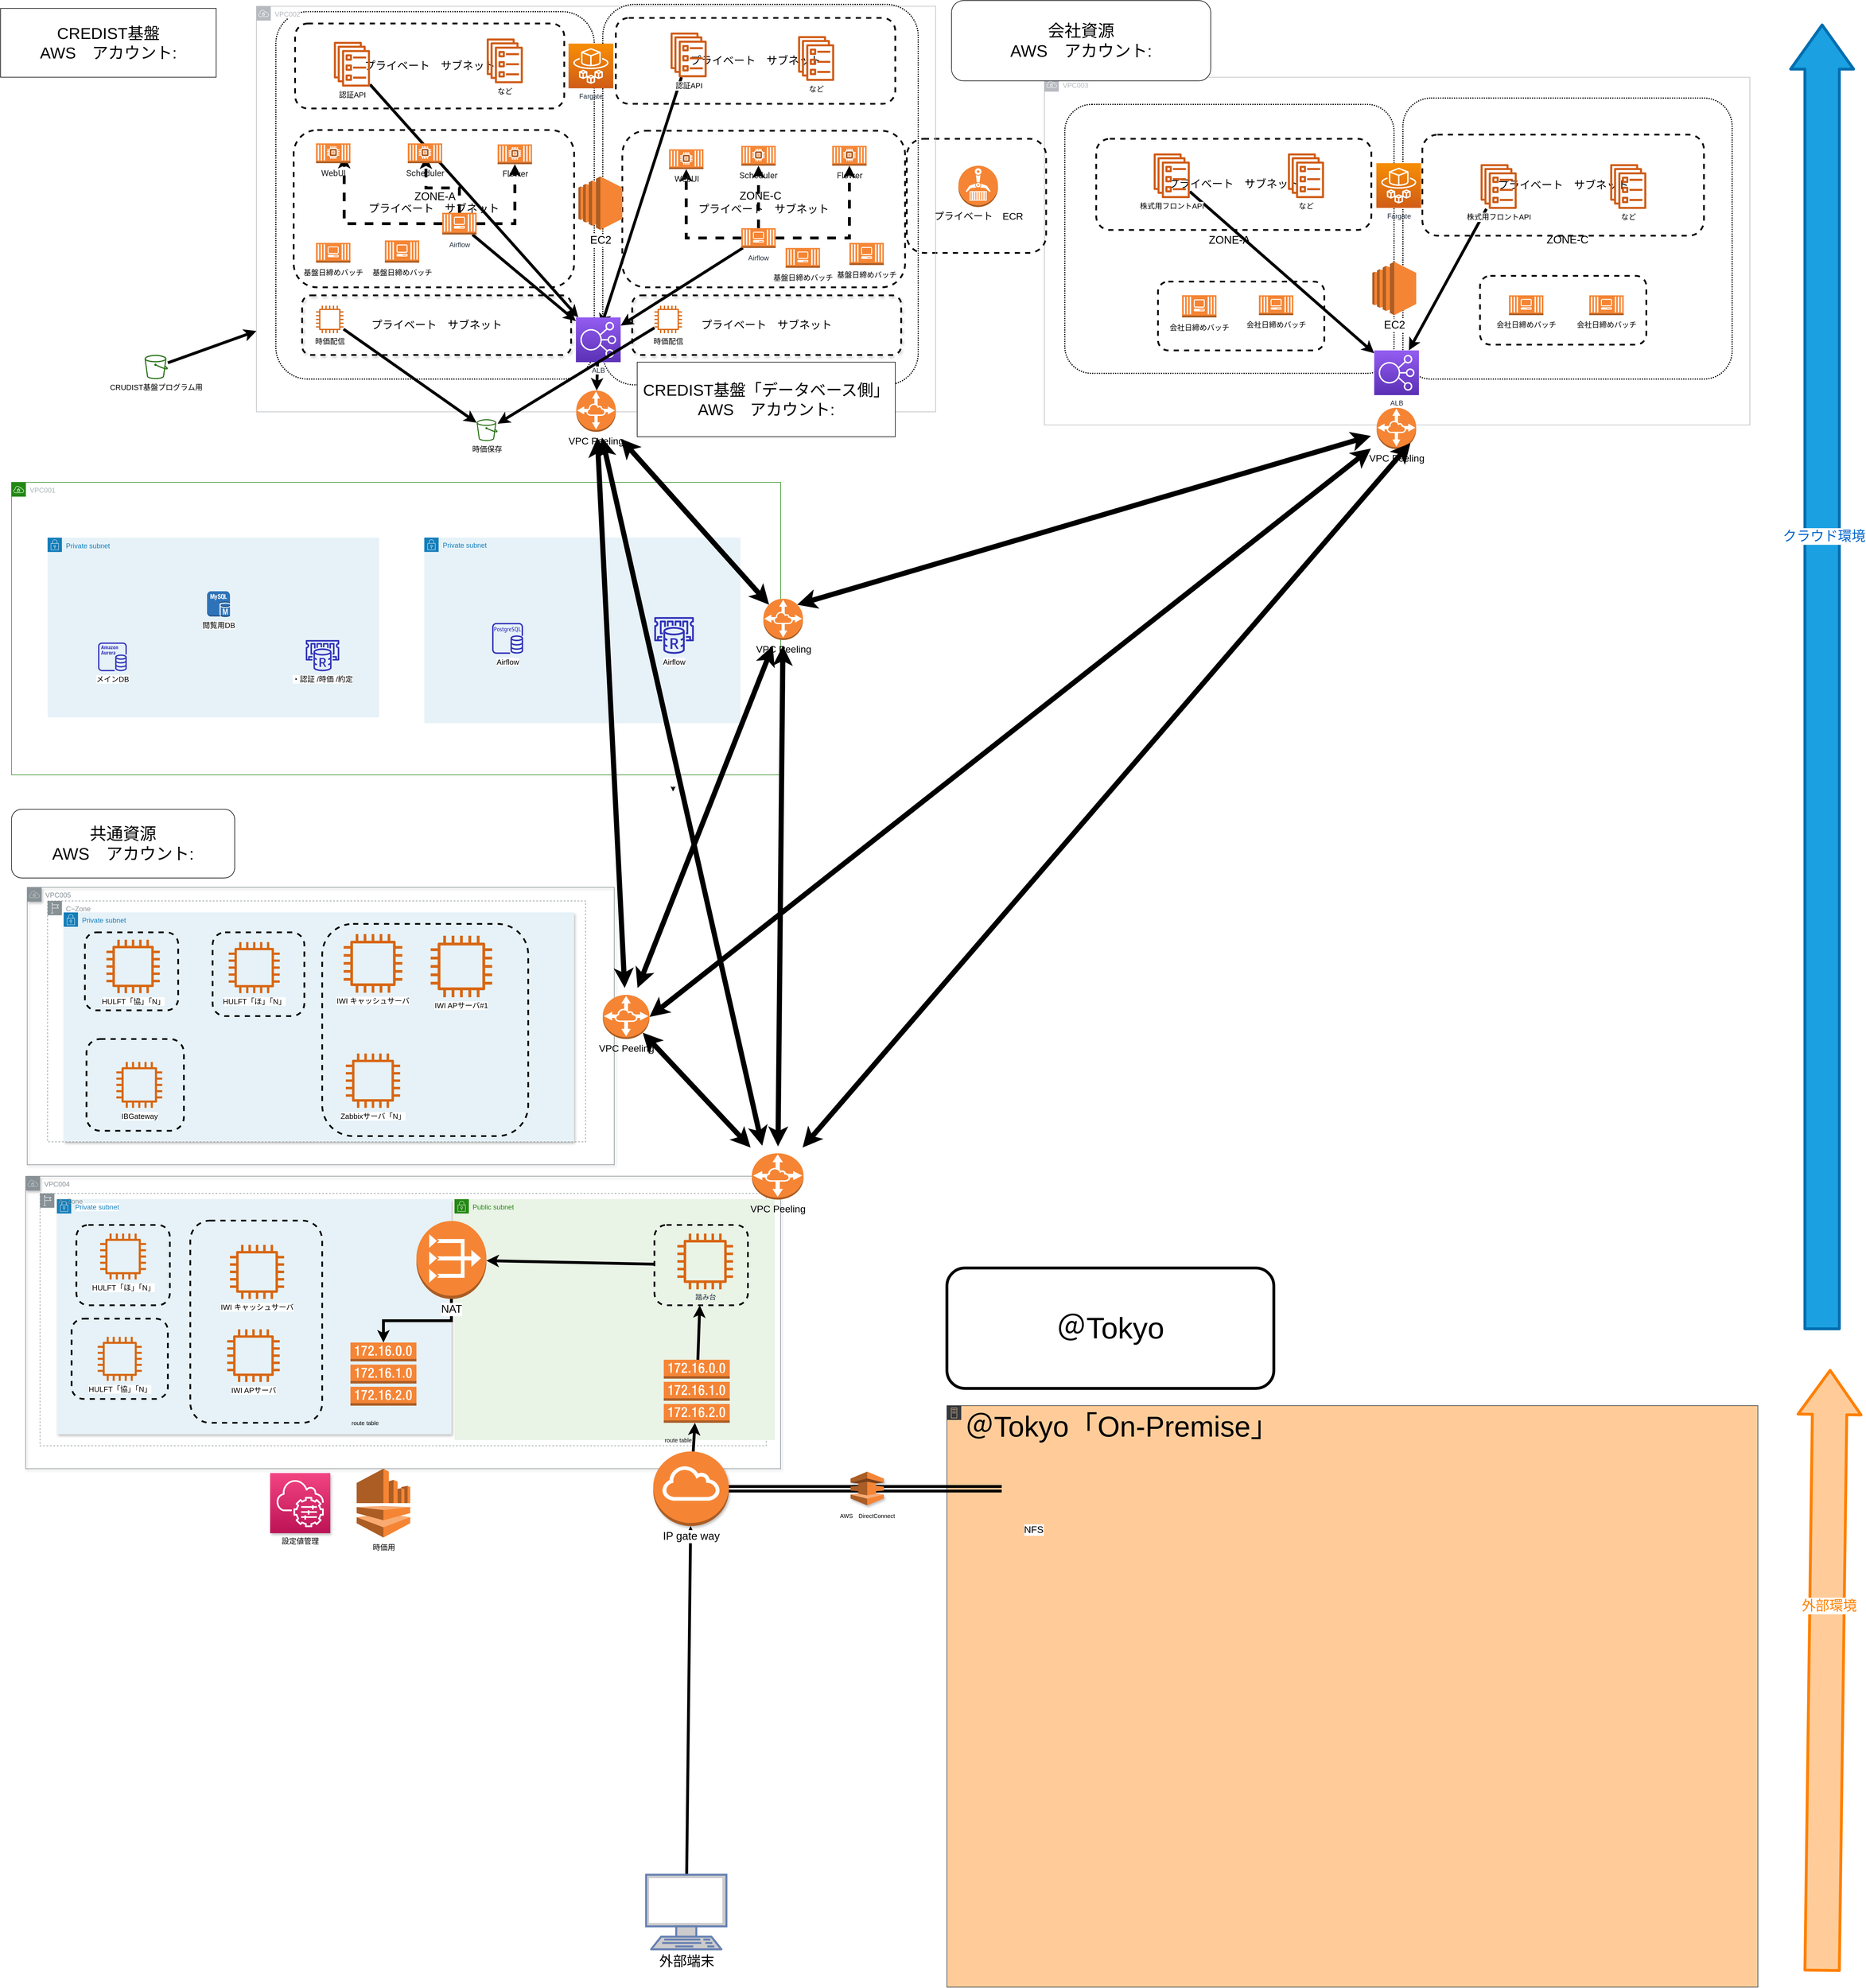 <mxfile version="13.10.8" type="github">
  <diagram id="iOST615IHTNVgp9ad1BZ" name="ページ1">
    <mxGraphModel dx="3930" dy="3454" grid="1" gridSize="14" guides="1" tooltips="1" connect="1" arrows="1" fold="1" page="1" pageScale="1" pageWidth="1654" pageHeight="1169" math="0" shadow="0">
      <root>
        <mxCell id="0" />
        <mxCell id="1" parent="0" />
        <mxCell id="qhyCkcI-EQekB4RhnL2D-22" value="VPC004" style="outlineConnect=0;gradientColor=none;html=1;whiteSpace=wrap;fontSize=12;fontStyle=0;shape=mxgraph.aws4.group;grIcon=mxgraph.aws4.group_vpc;strokeColor=#879196;fillColor=none;verticalAlign=top;align=left;spacingLeft=30;fontColor=#879196;dashed=0;shadow=1;" vertex="1" parent="1">
          <mxGeometry x="73.77" y="910" width="1316.23" height="510" as="geometry" />
        </mxCell>
        <mxCell id="qhyCkcI-EQekB4RhnL2D-811" value="Private subnet" style="points=[[0,0],[0.25,0],[0.5,0],[0.75,0],[1,0],[1,0.25],[1,0.5],[1,0.75],[1,1],[0.75,1],[0.5,1],[0.25,1],[0,1],[0,0.75],[0,0.5],[0,0.25]];outlineConnect=0;gradientColor=none;html=1;whiteSpace=wrap;fontSize=12;fontStyle=0;shape=mxgraph.aws4.group;grIcon=mxgraph.aws4.group_security_group;grStroke=0;strokeColor=#147EBA;fillColor=#E6F2F8;verticalAlign=top;align=left;spacingLeft=30;fontColor=#147EBA;dashed=0;shadow=1;labelBackgroundColor=#ffffff;" vertex="1" parent="1">
          <mxGeometry x="128.19" y="950" width="688.14" height="410" as="geometry" />
        </mxCell>
        <mxCell id="qhyCkcI-EQekB4RhnL2D-685" value="" style="rounded=1;whiteSpace=wrap;html=1;shadow=0;dashed=1;labelBackgroundColor=#ffffff;strokeColor=#000000;strokeWidth=3;fillColor=none;fontSize=19;fontColor=#000000;" vertex="1" parent="1">
          <mxGeometry x="360.77" y="987.38" width="230" height="352.62" as="geometry" />
        </mxCell>
        <mxCell id="qhyCkcI-EQekB4RhnL2D-130" value="VPC005" style="outlineConnect=0;gradientColor=none;html=1;whiteSpace=wrap;fontSize=12;fontStyle=0;shape=mxgraph.aws4.group;grIcon=mxgraph.aws4.group_vpc;strokeColor=#879196;fillColor=none;verticalAlign=top;align=left;spacingLeft=30;fontColor=#879196;dashed=0;shadow=1;" vertex="1" parent="1">
          <mxGeometry x="76.46" y="406.25" width="1023.54" height="483.75" as="geometry" />
        </mxCell>
        <mxCell id="qhyCkcI-EQekB4RhnL2D-756" value="&lt;span&gt;プライベート　サブネット&lt;/span&gt;" style="rounded=1;whiteSpace=wrap;html=1;shadow=1;dashed=1;labelBackgroundColor=#ffffff;strokeColor=#000000;strokeWidth=3;fillColor=none;fontSize=19;fontColor=#000000;" vertex="1" parent="1">
          <mxGeometry x="555.74" y="-626.04" width="469" height="104" as="geometry" />
        </mxCell>
        <mxCell id="qhyCkcI-EQekB4RhnL2D-666" value="VPC003" style="outlineConnect=0;gradientColor=none;html=1;whiteSpace=wrap;fontSize=12;fontStyle=0;shape=mxgraph.aws4.group;grIcon=mxgraph.aws4.group_vpc;strokeColor=#B6BABF;fillColor=none;verticalAlign=top;align=left;spacingLeft=30;fontColor=#B6BABF;dashed=0;shadow=0;labelBackgroundColor=#ffffff;" vertex="1" parent="1">
          <mxGeometry x="1850.03" y="-1006.29" width="1229.97" height="606.29" as="geometry" />
        </mxCell>
        <mxCell id="qhyCkcI-EQekB4RhnL2D-616" value="ZONE-C" style="rounded=1;arcSize=10;dashed=1;fillColor=none;gradientColor=none;dashPattern=1 1;strokeWidth=2;shadow=0;labelBackgroundColor=#ffffff;fontSize=19;fontColor=#000000;" vertex="1" parent="1">
          <mxGeometry x="2475.09" y="-970" width="574" height="490" as="geometry" />
        </mxCell>
        <mxCell id="qhyCkcI-EQekB4RhnL2D-617" value="ZONE-A" style="rounded=1;arcSize=10;dashed=1;fillColor=none;gradientColor=none;dashPattern=1 1;strokeWidth=2;shadow=0;labelBackgroundColor=#ffffff;fontSize=19;fontColor=#000000;" vertex="1" parent="1">
          <mxGeometry x="1885.57" y="-959" width="574" height="469" as="geometry" />
        </mxCell>
        <mxCell id="qhyCkcI-EQekB4RhnL2D-637" value="&lt;meta charset=&quot;utf-8&quot;&gt;&lt;span style=&quot;color: rgb(0, 0, 0); font-family: helvetica; font-size: 19px; font-style: normal; font-weight: 400; letter-spacing: normal; text-align: center; text-indent: 0px; text-transform: none; word-spacing: 0px; background-color: rgb(255, 255, 255); display: inline; float: none;&quot;&gt;プライベート　サブネット&lt;/span&gt;" style="rounded=1;whiteSpace=wrap;html=1;shadow=0;dashed=1;labelBackgroundColor=#ffffff;strokeColor=#000000;strokeWidth=3;fillColor=none;fontSize=19;fontColor=#FF0000;" vertex="1" parent="1">
          <mxGeometry x="2508.97" y="-906.19" width="491.03" height="176.19" as="geometry" />
        </mxCell>
        <mxCell id="qhyCkcI-EQekB4RhnL2D-598" value="ZONE-A" style="rounded=1;arcSize=10;dashed=1;fillColor=none;gradientColor=none;dashPattern=1 1;strokeWidth=2;shadow=0;labelBackgroundColor=#ffffff;fontSize=19;fontColor=#000000;" vertex="1" parent="1">
          <mxGeometry x="510" y="-1120.63" width="555.14" height="640.63" as="geometry" />
        </mxCell>
        <mxCell id="qhyCkcI-EQekB4RhnL2D-627" value="&lt;meta charset=&quot;utf-8&quot;&gt;&lt;span style=&quot;color: rgb(0, 0, 0); font-family: helvetica; font-size: 19px; font-style: normal; font-weight: 400; letter-spacing: normal; text-align: center; text-indent: 0px; text-transform: none; word-spacing: 0px; background-color: rgb(255, 255, 255); display: inline; float: none;&quot;&gt;プライベート　サブネット&lt;/span&gt;" style="rounded=1;whiteSpace=wrap;html=1;shadow=0;dashed=1;labelBackgroundColor=#ffffff;strokeColor=#000000;strokeWidth=3;fillColor=none;fontSize=19;fontColor=#FF0000;" vertex="1" parent="1">
          <mxGeometry x="1940.29" y="-899.04" width="479.71" height="159.04" as="geometry" />
        </mxCell>
        <mxCell id="qhyCkcI-EQekB4RhnL2D-537" value="&lt;meta charset=&quot;utf-8&quot;&gt;&lt;span style=&quot;color: rgb(0, 0, 0); font-family: helvetica; font-size: 19px; font-style: normal; font-weight: 400; letter-spacing: normal; text-align: center; text-indent: 0px; text-transform: none; word-spacing: 0px; background-color: rgb(255, 255, 255); display: inline; float: none;&quot;&gt;プライベート　サブネット&lt;/span&gt;" style="rounded=1;whiteSpace=wrap;html=1;shadow=0;dashed=1;labelBackgroundColor=#ffffff;strokeColor=#000000;strokeWidth=3;fillColor=none;fontSize=19;fontColor=#FF0000;" vertex="1" parent="1">
          <mxGeometry x="543.5" y="-1100" width="469.29" height="148.13" as="geometry" />
        </mxCell>
        <mxCell id="qhyCkcI-EQekB4RhnL2D-141" value="Private subnet" style="points=[[0,0],[0.25,0],[0.5,0],[0.75,0],[1,0],[1,0.25],[1,0.5],[1,0.75],[1,1],[0.75,1],[0.5,1],[0.25,1],[0,1],[0,0.75],[0,0.5],[0,0.25]];outlineConnect=0;gradientColor=none;html=1;whiteSpace=wrap;fontSize=12;fontStyle=0;shape=mxgraph.aws4.group;grIcon=mxgraph.aws4.group_security_group;grStroke=0;strokeColor=#147EBA;fillColor=#E6F2F8;verticalAlign=top;align=left;spacingLeft=30;fontColor=#147EBA;dashed=0;shadow=1;" vertex="1" parent="1">
          <mxGeometry x="140" y="450" width="890" height="400" as="geometry" />
        </mxCell>
        <mxCell id="qhyCkcI-EQekB4RhnL2D-667" value="" style="rounded=1;whiteSpace=wrap;html=1;shadow=0;dashed=1;labelBackgroundColor=#ffffff;strokeColor=#000000;strokeWidth=3;fontSize=19;fontColor=#000000;fillColor=none;" vertex="1" parent="1">
          <mxGeometry x="1610" y="-899.04" width="243" height="199" as="geometry" />
        </mxCell>
        <mxCell id="qhyCkcI-EQekB4RhnL2D-612" value="VPC002" style="outlineConnect=0;gradientColor=none;html=1;whiteSpace=wrap;fontSize=12;fontStyle=0;shape=mxgraph.aws4.group;grIcon=mxgraph.aws4.group_vpc;strokeColor=#B6BABF;fillColor=none;verticalAlign=top;align=left;spacingLeft=30;fontColor=#B6BABF;dashed=0;shadow=0;labelBackgroundColor=#ffffff;" vertex="1" parent="1">
          <mxGeometry x="476.09" y="-1130.08" width="1184.29" height="707.16" as="geometry" />
        </mxCell>
        <mxCell id="qhyCkcI-EQekB4RhnL2D-599" value="ZONE-C" style="rounded=1;arcSize=10;dashed=1;fillColor=none;gradientColor=none;dashPattern=1 1;strokeWidth=2;shadow=0;labelBackgroundColor=#ffffff;fontSize=19;fontColor=#000000;" vertex="1" parent="1">
          <mxGeometry x="1080" y="-1133.25" width="550" height="663.25" as="geometry" />
        </mxCell>
        <mxCell id="qhyCkcI-EQekB4RhnL2D-585" value="&lt;font color=&quot;#000000&quot;&gt;プライベート　サブネット&lt;/font&gt;" style="rounded=1;whiteSpace=wrap;html=1;shadow=0;dashed=1;labelBackgroundColor=#ffffff;strokeColor=#000000;strokeWidth=3;fillColor=none;fontSize=19;fontColor=#FF0000;" vertex="1" parent="1">
          <mxGeometry x="541.03" y="-914.24" width="488.97" height="274.24" as="geometry" />
        </mxCell>
        <mxCell id="qhyCkcI-EQekB4RhnL2D-593" value="&lt;span style=&quot;color: rgb(0 , 0 , 0)&quot;&gt;プライベート　サブネット&lt;/span&gt;" style="rounded=1;whiteSpace=wrap;html=1;shadow=0;dashed=1;labelBackgroundColor=#ffffff;strokeColor=#000000;strokeWidth=3;fillColor=none;fontSize=19;fontColor=#FF0000;" vertex="1" parent="1">
          <mxGeometry x="1114.03" y="-913.0" width="493" height="273" as="geometry" />
        </mxCell>
        <mxCell id="qhyCkcI-EQekB4RhnL2D-30" value="A−Zone" style="outlineConnect=0;gradientColor=none;html=1;whiteSpace=wrap;fontSize=12;fontStyle=0;shape=mxgraph.aws4.group;grIcon=mxgraph.aws4.group_region;strokeColor=#879196;fillColor=none;verticalAlign=top;align=left;spacingLeft=30;fontColor=#879196;dashed=1;shadow=0;" vertex="1" parent="1">
          <mxGeometry x="98.8" y="940" width="1266.18" height="440" as="geometry" />
        </mxCell>
        <mxCell id="qhyCkcI-EQekB4RhnL2D-29" value="C−Zone" style="outlineConnect=0;gradientColor=none;html=1;whiteSpace=wrap;fontSize=12;fontStyle=0;shape=mxgraph.aws4.group;grIcon=mxgraph.aws4.group_region;strokeColor=#879196;fillColor=none;verticalAlign=top;align=left;spacingLeft=30;fontColor=#879196;dashed=1;shadow=0;" vertex="1" parent="1">
          <mxGeometry x="111.97" y="430" width="938.03" height="420" as="geometry" />
        </mxCell>
        <mxCell id="qhyCkcI-EQekB4RhnL2D-8" value="VPC001" style="points=[[0,0],[0.25,0],[0.5,0],[0.75,0],[1,0],[1,0.25],[1,0.5],[1,0.75],[1,1],[0.75,1],[0.5,1],[0.25,1],[0,1],[0,0.75],[0,0.5],[0,0.25]];outlineConnect=0;gradientColor=none;html=1;whiteSpace=wrap;fontSize=12;fontStyle=0;shape=mxgraph.aws4.group;grIcon=mxgraph.aws4.group_vpc;strokeColor=#248814;fillColor=none;verticalAlign=top;align=left;spacingLeft=30;fontColor=#AAB7B8;dashed=0;" vertex="1" parent="1">
          <mxGeometry x="49.07" y="-300" width="1340.93" height="510" as="geometry" />
        </mxCell>
        <mxCell id="qhyCkcI-EQekB4RhnL2D-402" value="Private subnet" style="points=[[0,0],[0.25,0],[0.5,0],[0.75,0],[1,0],[1,0.25],[1,0.5],[1,0.75],[1,1],[0.75,1],[0.5,1],[0.25,1],[0,1],[0,0.75],[0,0.5],[0,0.25]];outlineConnect=0;gradientColor=none;html=1;whiteSpace=wrap;fontSize=12;fontStyle=0;shape=mxgraph.aws4.group;grIcon=mxgraph.aws4.group_security_group;grStroke=0;strokeColor=#147EBA;fillColor=#E6F2F8;verticalAlign=top;align=left;spacingLeft=30;fontColor=#147EBA;dashed=0;shadow=0;" vertex="1" parent="1">
          <mxGeometry x="768.78" y="-203.58" width="551.22" height="323.58" as="geometry" />
        </mxCell>
        <mxCell id="qhyCkcI-EQekB4RhnL2D-140" value="Public subnet" style="points=[[0,0],[0.25,0],[0.5,0],[0.75,0],[1,0],[1,0.25],[1,0.5],[1,0.75],[1,1],[0.75,1],[0.5,1],[0.25,1],[0,1],[0,0.75],[0,0.5],[0,0.25]];outlineConnect=0;gradientColor=none;html=1;whiteSpace=wrap;fontSize=12;fontStyle=0;shape=mxgraph.aws4.group;grIcon=mxgraph.aws4.group_security_group;grStroke=0;strokeColor=#248814;fillColor=#E9F3E6;verticalAlign=top;align=left;spacingLeft=30;fontColor=#248814;dashed=0;shadow=0;" vertex="1" parent="1">
          <mxGeometry x="821.47" y="950" width="558.53" height="420" as="geometry" />
        </mxCell>
        <mxCell id="qhyCkcI-EQekB4RhnL2D-1" value="&lt;font style=&quot;font-size: 28px&quot;&gt;CREDIST基盤&lt;br&gt;AWS　アカウント:&lt;/font&gt;" style="rounded=1;whiteSpace=wrap;html=1;fontSize=17;arcSize=0;" vertex="1" parent="1">
          <mxGeometry x="30" y="-1126.29" width="375.86" height="120" as="geometry" />
        </mxCell>
        <mxCell id="qhyCkcI-EQekB4RhnL2D-15" value="&lt;span style=&quot;color: rgb(0 , 0 , 0) ; font-family: &amp;#34;arial&amp;#34; ; font-size: 13px ; text-align: left ; background-color: rgb(255 , 255 , 255)&quot;&gt;Airflow&lt;/span&gt;" style="outlineConnect=0;fontColor=#232F3E;gradientColor=none;fillColor=#3334B9;strokeColor=none;dashed=0;verticalLabelPosition=bottom;verticalAlign=top;align=center;html=1;fontSize=12;fontStyle=0;aspect=fixed;pointerEvents=1;shape=mxgraph.aws4.rds_postgresql_instance;" vertex="1" parent="1">
          <mxGeometry x="887.11" y="-54.85" width="54" height="54" as="geometry" />
        </mxCell>
        <mxCell id="qhyCkcI-EQekB4RhnL2D-17" value="&lt;span style=&quot;color: rgb(0 , 0 , 0) ; font-family: &amp;#34;arial&amp;#34; ; font-size: 13px ; text-align: left ; background-color: rgb(255 , 255 , 255)&quot;&gt;Airflow&lt;/span&gt;" style="outlineConnect=0;fontColor=#232F3E;gradientColor=none;fillColor=#3334B9;strokeColor=none;dashed=0;verticalLabelPosition=bottom;verticalAlign=top;align=center;html=1;fontSize=12;fontStyle=0;aspect=fixed;pointerEvents=1;shape=mxgraph.aws4.elasticache_for_redis;shadow=0;" vertex="1" parent="1">
          <mxGeometry x="1167.99" y="-65.0" width="72.53" height="64.15" as="geometry" />
        </mxCell>
        <mxCell id="qhyCkcI-EQekB4RhnL2D-21" value="&lt;font style=&quot;font-size: 29px;&quot;&gt;共通資源&lt;br style=&quot;font-size: 29px;&quot;&gt;&lt;font style=&quot;font-size: 29px;&quot;&gt;AWS　アカウント:&lt;/font&gt;&lt;/font&gt;" style="rounded=1;whiteSpace=wrap;html=1;fontSize=29;" vertex="1" parent="1">
          <mxGeometry x="49.07" y="270.0" width="389.14" height="120" as="geometry" />
        </mxCell>
        <mxCell id="qhyCkcI-EQekB4RhnL2D-24" value="踏み台" style="outlineConnect=0;fontColor=#232F3E;gradientColor=none;fillColor=#D86613;strokeColor=none;dashed=0;verticalLabelPosition=bottom;verticalAlign=top;align=center;html=1;fontSize=12;fontStyle=0;aspect=fixed;pointerEvents=1;shape=mxgraph.aws4.instance2;shadow=0;" vertex="1" parent="1">
          <mxGeometry x="1210.0" y="1010.0" width="97.11" height="97.11" as="geometry" />
        </mxCell>
        <mxCell id="qhyCkcI-EQekB4RhnL2D-27" value="&lt;span style=&quot;color: rgb(0 , 0 , 0) ; font-family: &amp;#34;arial&amp;#34; ; font-size: 13px ; text-align: left ; background-color: rgb(255 , 255 , 255)&quot;&gt;IBGateway&lt;/span&gt;" style="outlineConnect=0;fontColor=#232F3E;gradientColor=none;fillColor=#D86613;strokeColor=none;dashed=0;verticalLabelPosition=bottom;verticalAlign=top;align=center;html=1;fontSize=12;fontStyle=0;aspect=fixed;pointerEvents=1;shape=mxgraph.aws4.instance2;shadow=0;" vertex="1" parent="1">
          <mxGeometry x="231.86" y="710.75" width="80" height="80" as="geometry" />
        </mxCell>
        <mxCell id="qhyCkcI-EQekB4RhnL2D-824" style="edgeStyle=none;rounded=0;orthogonalLoop=1;jettySize=auto;html=1;startArrow=none;startFill=0;strokeWidth=5;fontSize=24;fontColor=#000000;" edge="1" parent="1" source="qhyCkcI-EQekB4RhnL2D-38" target="qhyCkcI-EQekB4RhnL2D-818">
          <mxGeometry relative="1" as="geometry" />
        </mxCell>
        <mxCell id="qhyCkcI-EQekB4RhnL2D-38" value="外部端末" style="verticalAlign=top;verticalLabelPosition=bottom;labelPosition=center;align=center;html=1;outlineConnect=0;fillColor=#CCCCCC;strokeColor=#6881B3;gradientColor=none;gradientDirection=north;strokeWidth=2;shape=mxgraph.networks.terminal;shadow=0;fontSize=24;" vertex="1" parent="1">
          <mxGeometry x="1155.53" y="2128" width="140" height="130" as="geometry" />
        </mxCell>
        <mxCell id="qhyCkcI-EQekB4RhnL2D-44" value="&lt;font style=&quot;font-size: 50px&quot;&gt;＠Tokyo「On-Premise」&lt;/font&gt;" style="outlineConnect=0;html=1;whiteSpace=wrap;fontSize=12;fontStyle=0;shape=mxgraph.aws4.group;grIcon=mxgraph.aws4.group_on_premise;strokeColor=#36393d;fillColor=#ffcc99;verticalAlign=top;align=left;spacingLeft=30;dashed=0;shadow=0;" vertex="1" parent="1">
          <mxGeometry x="1680" y="1310" width="1414" height="1014" as="geometry" />
        </mxCell>
        <mxCell id="qhyCkcI-EQekB4RhnL2D-830" style="edgeStyle=orthogonalEdgeStyle;rounded=0;orthogonalLoop=1;jettySize=auto;html=1;startArrow=none;startFill=0;strokeWidth=5;fontSize=24;fontColor=#000000;shape=link;" edge="1" parent="1" source="qhyCkcI-EQekB4RhnL2D-45" target="qhyCkcI-EQekB4RhnL2D-818">
          <mxGeometry relative="1" as="geometry">
            <mxPoint x="883.65" y="1455" as="targetPoint" />
          </mxGeometry>
        </mxCell>
        <mxCell id="qhyCkcI-EQekB4RhnL2D-45" value="NFS" style="shape=image;html=1;verticalAlign=top;verticalLabelPosition=bottom;labelBackgroundColor=#ffffff;imageAspect=0;aspect=fixed;image=https://cdn2.iconfinder.com/data/icons/stilllife/48x48/filesystems/gnome-fs-nfs.png;shadow=0;fillColor=none;fontSize=17;" vertex="1" parent="1">
          <mxGeometry x="1775.57" y="1400" width="110" height="110" as="geometry" />
        </mxCell>
        <mxCell id="qhyCkcI-EQekB4RhnL2D-58" value="&lt;span style=&quot;color: rgb(0 , 0 , 0) ; font-family: &amp;#34;arial&amp;#34; ; font-size: 13px ; text-align: left ; background-color: rgb(255 , 255 , 255)&quot;&gt;時価保存&lt;/span&gt;" style="outlineConnect=0;fontColor=#232F3E;gradientColor=none;fillColor=#277116;strokeColor=none;dashed=0;verticalLabelPosition=bottom;verticalAlign=top;align=center;html=1;fontSize=12;fontStyle=0;aspect=fixed;pointerEvents=1;shape=mxgraph.aws4.bucket;shadow=0;" vertex="1" parent="1">
          <mxGeometry x="860" y="-410.0" width="36.54" height="38" as="geometry" />
        </mxCell>
        <mxCell id="qhyCkcI-EQekB4RhnL2D-798" style="edgeStyle=none;rounded=0;orthogonalLoop=1;jettySize=auto;html=1;startArrow=none;startFill=0;strokeWidth=5;fontSize=19;fontColor=#000000;" edge="1" parent="1" source="qhyCkcI-EQekB4RhnL2D-60" target="qhyCkcI-EQekB4RhnL2D-612">
          <mxGeometry relative="1" as="geometry" />
        </mxCell>
        <mxCell id="qhyCkcI-EQekB4RhnL2D-60" value="&lt;span style=&quot;color: rgb(0 , 0 , 0) ; font-family: &amp;#34;arial&amp;#34; ; font-size: 13px ; text-align: left ; background-color: rgb(255 , 255 , 255)&quot;&gt;CRUDIST基盤プログラム用&lt;/span&gt;" style="outlineConnect=0;fontColor=#232F3E;gradientColor=none;fillColor=#277116;strokeColor=none;dashed=0;verticalLabelPosition=bottom;verticalAlign=top;align=center;html=1;fontSize=12;fontStyle=0;aspect=fixed;pointerEvents=1;shape=mxgraph.aws4.bucket;shadow=0;" vertex="1" parent="1">
          <mxGeometry x="281.09" y="-522.2" width="40.6" height="42.2" as="geometry" />
        </mxCell>
        <mxCell id="qhyCkcI-EQekB4RhnL2D-67" value="&lt;font style=&quot;font-size: 10px&quot;&gt;AWS　DirectConnect&lt;/font&gt;" style="outlineConnect=0;dashed=0;verticalLabelPosition=bottom;verticalAlign=top;align=center;html=1;shape=mxgraph.aws3.direct_connect;fillColor=#F58536;gradientColor=none;shadow=1;fontSize=17;" vertex="1" parent="1">
          <mxGeometry x="1512" y="1425.1" width="58" height="58.9" as="geometry" />
        </mxCell>
        <mxCell id="qhyCkcI-EQekB4RhnL2D-68" value="&lt;span style=&quot;color: rgb(0 , 0 , 0) ; font-family: &amp;#34;arial&amp;#34; ; font-size: 13px ; text-align: left ; background-color: rgb(255 , 255 , 255)&quot;&gt;IWI キャッシュサーバ&lt;/span&gt;" style="outlineConnect=0;fontColor=#232F3E;gradientColor=none;fillColor=#D86613;strokeColor=none;dashed=0;verticalLabelPosition=bottom;verticalAlign=top;align=center;html=1;fontSize=12;fontStyle=0;aspect=fixed;pointerEvents=1;shape=mxgraph.aws4.instance2;shadow=0;" vertex="1" parent="1">
          <mxGeometry x="628.18" y="487.7" width="102.3" height="102.3" as="geometry" />
        </mxCell>
        <mxCell id="qhyCkcI-EQekB4RhnL2D-69" value="&lt;span style=&quot;font-family: &amp;#34;arial&amp;#34; ; font-size: 13px ; text-align: left ; background-color: rgb(255 , 255 , 255)&quot;&gt;時価用&lt;/span&gt;" style="outlineConnect=0;dashed=0;verticalLabelPosition=bottom;verticalAlign=top;align=center;html=1;shape=mxgraph.aws3.kinesis;fillColor=#F58534;gradientColor=none;shadow=0;fontSize=17;" vertex="1" parent="1">
          <mxGeometry x="650.84" y="1420" width="93.41" height="120" as="geometry" />
        </mxCell>
        <mxCell id="qhyCkcI-EQekB4RhnL2D-70" value="&lt;span style=&quot;color: rgb(0 , 0 , 0) ; font-family: &amp;#34;arial&amp;#34; ; font-size: 13px ; text-align: left ; background-color: rgb(255 , 255 , 255)&quot;&gt;IWI APサーバ#1&lt;/span&gt;" style="outlineConnect=0;fontColor=#232F3E;gradientColor=none;fillColor=#D86613;strokeColor=none;dashed=0;verticalLabelPosition=bottom;verticalAlign=top;align=center;html=1;fontSize=12;fontStyle=0;aspect=fixed;pointerEvents=1;shape=mxgraph.aws4.instance2;shadow=0;" vertex="1" parent="1">
          <mxGeometry x="779.86" y="490.59" width="107.25" height="107.25" as="geometry" />
        </mxCell>
        <mxCell id="qhyCkcI-EQekB4RhnL2D-71" value="&lt;span style=&quot;color: rgb(0 , 0 , 0) ; font-family: &amp;#34;arial&amp;#34; ; font-size: 13px ; text-align: left ; background-color: rgb(255 , 255 , 255)&quot;&gt;Zabbixサーバ「N」&lt;/span&gt;" style="outlineConnect=0;fontColor=#232F3E;gradientColor=none;fillColor=#D86613;strokeColor=none;dashed=0;verticalLabelPosition=bottom;verticalAlign=top;align=center;html=1;fontSize=12;fontStyle=0;aspect=fixed;pointerEvents=1;shape=mxgraph.aws4.instance2;shadow=0;" vertex="1" parent="1">
          <mxGeometry x="631.99" y="696.06" width="94.69" height="94.69" as="geometry" />
        </mxCell>
        <mxCell id="qhyCkcI-EQekB4RhnL2D-72" value="&lt;span style=&quot;color: rgb(0 , 0 , 0) ; font-family: &amp;#34;arial&amp;#34; ; font-size: 13px ; text-align: left ; background-color: rgb(255 , 255 , 255)&quot;&gt;HULFT「協」「N」&lt;/span&gt;" style="outlineConnect=0;fontColor=#232F3E;gradientColor=none;fillColor=#D86613;strokeColor=none;dashed=0;verticalLabelPosition=bottom;verticalAlign=top;align=center;html=1;fontSize=12;fontStyle=0;aspect=fixed;pointerEvents=1;shape=mxgraph.aws4.instance2;shadow=0;" vertex="1" parent="1">
          <mxGeometry x="214.52" y="497.67" width="93.08" height="93.08" as="geometry" />
        </mxCell>
        <mxCell id="qhyCkcI-EQekB4RhnL2D-91" value="&lt;font style=&quot;font-size: 29px&quot;&gt;会社資源&lt;br&gt;&lt;font style=&quot;font-size: 29px&quot;&gt;AWS　アカウント:&lt;/font&gt;&lt;/font&gt;" style="rounded=1;whiteSpace=wrap;html=1;fontSize=17;" vertex="1" parent="1">
          <mxGeometry x="1688" y="-1140" width="452" height="140" as="geometry" />
        </mxCell>
        <mxCell id="qhyCkcI-EQekB4RhnL2D-95" value="&lt;div style=&quot;text-align: left&quot;&gt;&lt;font style=&quot;font-size: 52px&quot;&gt;＠Tokyo&lt;/font&gt;&lt;/div&gt;" style="rounded=1;whiteSpace=wrap;html=1;fontSize=17;strokeWidth=5;" vertex="1" parent="1">
          <mxGeometry x="1680" y="1070" width="570" height="210" as="geometry" />
        </mxCell>
        <mxCell id="qhyCkcI-EQekB4RhnL2D-288" style="edgeStyle=elbowEdgeStyle;rounded=0;orthogonalLoop=1;jettySize=auto;html=1;fontSize=17;" edge="1" parent="1">
          <mxGeometry relative="1" as="geometry">
            <mxPoint x="1202.599" y="229.928" as="sourcePoint" />
            <mxPoint x="1202.61" y="239.137" as="targetPoint" />
          </mxGeometry>
        </mxCell>
        <mxCell id="qhyCkcI-EQekB4RhnL2D-132" value="&lt;span style=&quot;color: rgb(0 , 0 , 0) ; font-family: &amp;#34;arial&amp;#34; ; font-size: 13px ; text-align: left ; background-color: rgb(255 , 255 , 255)&quot;&gt;設定値管理&lt;/span&gt;" style="outlineConnect=0;fontColor=#232F3E;gradientColor=#F34482;gradientDirection=north;fillColor=#BC1356;strokeColor=#ffffff;dashed=0;verticalLabelPosition=bottom;verticalAlign=top;align=center;html=1;fontSize=12;fontStyle=0;aspect=fixed;shape=mxgraph.aws4.resourceIcon;resIcon=mxgraph.aws4.systems_manager;shadow=1;" vertex="1" parent="1">
          <mxGeometry x="500.0" y="1427.59" width="104.83" height="104.83" as="geometry" />
        </mxCell>
        <mxCell id="qhyCkcI-EQekB4RhnL2D-796" style="edgeStyle=none;rounded=0;orthogonalLoop=1;jettySize=auto;html=1;startArrow=none;startFill=0;strokeWidth=5;fontSize=19;fontColor=#000000;" edge="1" parent="1" source="qhyCkcI-EQekB4RhnL2D-136" target="qhyCkcI-EQekB4RhnL2D-58">
          <mxGeometry relative="1" as="geometry" />
        </mxCell>
        <mxCell id="qhyCkcI-EQekB4RhnL2D-136" value="&lt;span style=&quot;color: rgb(0 , 0 , 0) ; font-family: &amp;#34;arial&amp;#34; ; font-size: 13px ; text-align: left ; background-color: rgb(255 , 255 , 255)&quot;&gt;時価配信&lt;/span&gt;" style="outlineConnect=0;fontColor=#232F3E;gradientColor=none;fillColor=#D86613;strokeColor=none;dashed=1;verticalLabelPosition=bottom;verticalAlign=top;align=center;html=1;fontSize=12;fontStyle=0;aspect=fixed;pointerEvents=1;shape=mxgraph.aws4.instance2;" vertex="1" parent="1">
          <mxGeometry x="580.0" y="-608.0" width="48" height="48" as="geometry" />
        </mxCell>
        <mxCell id="qhyCkcI-EQekB4RhnL2D-183" style="edgeStyle=elbowEdgeStyle;rounded=0;orthogonalLoop=1;jettySize=auto;html=1;exitX=0.5;exitY=1;exitDx=0;exitDy=0;fontSize=17;" edge="1" parent="1">
          <mxGeometry relative="1" as="geometry">
            <mxPoint x="898.15" y="-749.79" as="sourcePoint" />
            <mxPoint x="898.148" y="-749.79" as="targetPoint" />
          </mxGeometry>
        </mxCell>
        <mxCell id="qhyCkcI-EQekB4RhnL2D-320" value="&lt;span style=&quot;color: rgb(32 , 33 , 36) ; font-family: &amp;#34;roboto&amp;#34; , sans-serif ; font-size: 15px&quot;&gt;Flower&lt;/span&gt;" style="outlineConnect=0;dashed=0;verticalLabelPosition=bottom;verticalAlign=top;align=center;html=1;shape=mxgraph.aws3.ec2_compute_container_2;fillColor=#F58534;gradientColor=none;shadow=0;fontSize=17;" vertex="1" parent="1">
          <mxGeometry x="896.65" y="-889.24" width="60" height="34.5" as="geometry" />
        </mxCell>
        <mxCell id="qhyCkcI-EQekB4RhnL2D-366" value="プライベート　ECR" style="outlineConnect=0;dashed=0;verticalLabelPosition=bottom;verticalAlign=top;align=center;html=1;shape=mxgraph.aws3.ecr;fillColor=#F58534;gradientColor=none;shadow=0;fontSize=17;" vertex="1" parent="1">
          <mxGeometry x="1700" y="-852" width="69" height="72" as="geometry" />
        </mxCell>
        <mxCell id="qhyCkcI-EQekB4RhnL2D-401" value="Private subnet" style="points=[[0,0],[0.25,0],[0.5,0],[0.75,0],[1,0],[1,0.25],[1,0.5],[1,0.75],[1,1],[0.75,1],[0.5,1],[0.25,1],[0,1],[0,0.75],[0,0.5],[0,0.25]];outlineConnect=0;gradientColor=none;html=1;whiteSpace=wrap;fontSize=12;fontStyle=0;shape=mxgraph.aws4.group;grIcon=mxgraph.aws4.group_security_group;grStroke=0;strokeColor=#147EBA;fillColor=#E6F2F8;verticalAlign=top;align=left;spacingLeft=30;fontColor=#147EBA;dashed=0;shadow=0;" vertex="1" parent="1">
          <mxGeometry x="111.97" y="-203.5" width="578.03" height="313.5" as="geometry" />
        </mxCell>
        <mxCell id="qhyCkcI-EQekB4RhnL2D-14" value="&lt;span style=&quot;color: rgb(0 , 0 , 0) ; font-family: &amp;#34;arial&amp;#34; ; font-size: 13px ; text-align: left ; background-color: rgb(255 , 255 , 255)&quot;&gt;・認証 /時価 /約定&lt;/span&gt;" style="outlineConnect=0;fontColor=#232F3E;gradientColor=none;fillColor=#3334B9;strokeColor=none;dashed=0;verticalLabelPosition=bottom;verticalAlign=top;align=center;html=1;fontSize=12;fontStyle=0;aspect=fixed;pointerEvents=1;shape=mxgraph.aws4.elasticache_for_redis;" vertex="1" parent="1">
          <mxGeometry x="560.62" y="-24.96" width="61.39" height="54.31" as="geometry" />
        </mxCell>
        <mxCell id="qhyCkcI-EQekB4RhnL2D-9" value="&lt;span style=&quot;color: rgb(0 , 0 , 0) ; font-family: &amp;#34;arial&amp;#34; ; font-size: 13px ; text-align: left ; background-color: rgb(255 , 255 , 255)&quot;&gt;メインDB&lt;/span&gt;" style="outlineConnect=0;fontColor=#232F3E;gradientColor=none;fillColor=#3334B9;strokeColor=none;dashed=0;verticalLabelPosition=bottom;verticalAlign=top;align=center;html=1;fontSize=12;fontStyle=0;aspect=fixed;pointerEvents=1;shape=mxgraph.aws4.aurora_instance;" vertex="1" parent="1">
          <mxGeometry x="200.0" y="-20.65" width="50" height="50" as="geometry" />
        </mxCell>
        <mxCell id="qhyCkcI-EQekB4RhnL2D-10" value="&lt;span style=&quot;font-family: &amp;#34;arial&amp;#34; ; font-size: 13px ; text-align: left ; background-color: rgb(255 , 255 , 255)&quot;&gt;閲覧用DB&lt;/span&gt;" style="outlineConnect=0;dashed=0;verticalLabelPosition=bottom;verticalAlign=top;align=center;html=1;shape=mxgraph.aws3.mysql_db_instance;fillColor=#2E73B8;gradientColor=none;" vertex="1" parent="1">
          <mxGeometry x="390.0" y="-110" width="40" height="45" as="geometry" />
        </mxCell>
        <mxCell id="qhyCkcI-EQekB4RhnL2D-404" value="&lt;font style=&quot;font-size: 28px&quot;&gt;CREDIST基盤「データベース側」&lt;br&gt;AWS　アカウント:&lt;/font&gt;" style="rounded=1;whiteSpace=wrap;html=1;fontSize=17;arcSize=0;" vertex="1" parent="1">
          <mxGeometry x="1140" y="-509.5" width="450" height="130" as="geometry" />
        </mxCell>
        <mxCell id="qhyCkcI-EQekB4RhnL2D-26" value="&lt;span style=&quot;color: rgb(0 , 0 , 0) ; font-family: &amp;#34;arial&amp;#34; ; font-size: 13px ; text-align: left ; background-color: rgb(255 , 255 , 255)&quot;&gt;HULFT「ほ」「N」&lt;/span&gt;" style="outlineConnect=0;fontColor=#232F3E;gradientColor=none;fillColor=#D86613;strokeColor=none;dashed=0;verticalLabelPosition=bottom;verticalAlign=top;align=center;html=1;fontSize=12;fontStyle=0;aspect=fixed;pointerEvents=1;shape=mxgraph.aws4.instance2;shadow=0;" vertex="1" parent="1">
          <mxGeometry x="427.76" y="501.75" width="89" height="89" as="geometry" />
        </mxCell>
        <mxCell id="qhyCkcI-EQekB4RhnL2D-482" style="edgeStyle=elbowEdgeStyle;rounded=0;orthogonalLoop=1;jettySize=auto;html=1;exitX=0.5;exitY=0;exitDx=0;exitDy=0;exitPerimeter=0;fontSize=29;" edge="1" parent="1" source="qhyCkcI-EQekB4RhnL2D-366" target="qhyCkcI-EQekB4RhnL2D-366">
          <mxGeometry relative="1" as="geometry" />
        </mxCell>
        <mxCell id="qhyCkcI-EQekB4RhnL2D-494" style="edgeStyle=elbowEdgeStyle;rounded=0;orthogonalLoop=1;jettySize=auto;html=1;exitX=0.5;exitY=0;exitDx=0;exitDy=0;exitPerimeter=0;fontSize=29;" edge="1" parent="1">
          <mxGeometry relative="1" as="geometry">
            <mxPoint x="1212.5" y="2000.38" as="sourcePoint" />
            <mxPoint x="1213.333" y="2000.38" as="targetPoint" />
          </mxGeometry>
        </mxCell>
        <mxCell id="qhyCkcI-EQekB4RhnL2D-760" style="edgeStyle=none;rounded=0;orthogonalLoop=1;jettySize=auto;html=1;startArrow=none;startFill=0;strokeWidth=5;fontSize=19;fontColor=#000000;" edge="1" parent="1" source="qhyCkcI-EQekB4RhnL2D-538" target="qhyCkcI-EQekB4RhnL2D-600">
          <mxGeometry relative="1" as="geometry" />
        </mxCell>
        <mxCell id="qhyCkcI-EQekB4RhnL2D-538" value="&lt;span style=&quot;color: rgb(0 , 0 , 0) ; font-family: &amp;#34;arial&amp;#34; ; font-size: 13px ; text-align: left&quot;&gt;認証API&lt;/span&gt;" style="outlineConnect=0;fontColor=#232F3E;gradientColor=none;fillColor=#D05C17;strokeColor=none;dashed=0;verticalLabelPosition=bottom;verticalAlign=top;align=center;html=1;fontSize=12;fontStyle=0;aspect=fixed;pointerEvents=1;shape=mxgraph.aws4.ecs_service;shadow=0;labelBackgroundColor=#ffffff;" vertex="1" parent="1">
          <mxGeometry x="610.62" y="-1068" width="64" height="78" as="geometry" />
        </mxCell>
        <mxCell id="qhyCkcI-EQekB4RhnL2D-849" style="edgeStyle=none;rounded=0;orthogonalLoop=1;jettySize=auto;html=1;labelBackgroundColor=#FF8000;startArrow=classic;startFill=1;sourcePerimeterSpacing=10;targetPerimeterSpacing=12;strokeColor=#000000;strokeWidth=9;fontSize=28;fontColor=#FF8000;" edge="1" parent="1" source="qhyCkcI-EQekB4RhnL2D-544" target="qhyCkcI-EQekB4RhnL2D-728">
          <mxGeometry relative="1" as="geometry" />
        </mxCell>
        <mxCell id="qhyCkcI-EQekB4RhnL2D-854" style="edgeStyle=none;rounded=0;orthogonalLoop=1;jettySize=auto;html=1;labelBackgroundColor=#FF8000;startArrow=classic;startFill=1;sourcePerimeterSpacing=10;targetPerimeterSpacing=12;strokeColor=#000000;strokeWidth=9;fontSize=28;fontColor=#FF8000;" edge="1" parent="1" source="qhyCkcI-EQekB4RhnL2D-544">
          <mxGeometry relative="1" as="geometry">
            <mxPoint x="1358" y="856.857" as="targetPoint" />
          </mxGeometry>
        </mxCell>
        <mxCell id="qhyCkcI-EQekB4RhnL2D-544" value="VPC Peeling" style="outlineConnect=0;dashed=0;verticalLabelPosition=bottom;verticalAlign=top;align=center;html=1;shape=mxgraph.aws3.vpc_peering;fillColor=#F58534;gradientColor=none;shadow=0;fontSize=17;" vertex="1" parent="1">
          <mxGeometry x="1033.74" y="-460" width="69" height="72" as="geometry" />
        </mxCell>
        <mxCell id="qhyCkcI-EQekB4RhnL2D-546" value="&lt;span style=&quot;color: rgb(0 , 0 , 0) ; font-family: &amp;#34;arial&amp;#34; ; font-size: 13px ; text-align: left&quot;&gt;など&lt;/span&gt;" style="outlineConnect=0;fontColor=#232F3E;gradientColor=none;fillColor=#D05C17;strokeColor=none;dashed=0;verticalLabelPosition=bottom;verticalAlign=top;align=center;html=1;fontSize=12;fontStyle=0;aspect=fixed;pointerEvents=1;shape=mxgraph.aws4.ecs_service;shadow=0;labelBackgroundColor=#ffffff;" vertex="1" parent="1">
          <mxGeometry x="877.11" y="-1073.85" width="64" height="78" as="geometry" />
        </mxCell>
        <mxCell id="qhyCkcI-EQekB4RhnL2D-562" style="edgeStyle=elbowEdgeStyle;rounded=0;orthogonalLoop=1;jettySize=auto;html=1;exitX=0.5;exitY=1;exitDx=0;exitDy=0;fontSize=17;" edge="1" parent="1">
          <mxGeometry relative="1" as="geometry">
            <mxPoint x="1466.83" y="-959.76" as="sourcePoint" />
            <mxPoint x="1466.828" y="-959.76" as="targetPoint" />
          </mxGeometry>
        </mxCell>
        <mxCell id="qhyCkcI-EQekB4RhnL2D-566" value="&lt;meta charset=&quot;utf-8&quot;&gt;&lt;span style=&quot;color: rgb(0, 0, 0); font-family: helvetica; font-size: 19px; font-style: normal; font-weight: 400; letter-spacing: normal; text-align: center; text-indent: 0px; text-transform: none; word-spacing: 0px; background-color: rgb(255, 255, 255); display: inline; float: none;&quot;&gt;プライベート　サブネット&lt;/span&gt;" style="rounded=1;whiteSpace=wrap;html=1;shadow=0;dashed=1;labelBackgroundColor=#ffffff;strokeColor=#000000;strokeWidth=3;fillColor=none;fontSize=19;fontColor=#FF0000;" vertex="1" parent="1">
          <mxGeometry x="1102.74" y="-1109.71" width="487.26" height="149.71" as="geometry" />
        </mxCell>
        <mxCell id="qhyCkcI-EQekB4RhnL2D-761" style="edgeStyle=none;rounded=0;orthogonalLoop=1;jettySize=auto;html=1;entryX=-0.005;entryY=0.846;entryDx=0;entryDy=0;entryPerimeter=0;startArrow=none;startFill=0;strokeWidth=5;fontSize=19;fontColor=#000000;" edge="1" parent="1" source="qhyCkcI-EQekB4RhnL2D-570" target="qhyCkcI-EQekB4RhnL2D-599">
          <mxGeometry relative="1" as="geometry" />
        </mxCell>
        <mxCell id="qhyCkcI-EQekB4RhnL2D-570" value="&lt;span style=&quot;color: rgb(0 , 0 , 0) ; font-family: &amp;#34;arial&amp;#34; ; font-size: 13px ; text-align: left&quot;&gt;認証API&lt;/span&gt;" style="outlineConnect=0;fontColor=#232F3E;gradientColor=none;fillColor=#D05C17;strokeColor=none;dashed=0;verticalLabelPosition=bottom;verticalAlign=top;align=center;html=1;fontSize=12;fontStyle=0;aspect=fixed;pointerEvents=1;shape=mxgraph.aws4.ecs_service;shadow=0;labelBackgroundColor=#ffffff;" vertex="1" parent="1">
          <mxGeometry x="1197.65" y="-1084.29" width="64" height="78" as="geometry" />
        </mxCell>
        <mxCell id="qhyCkcI-EQekB4RhnL2D-571" value="&lt;span style=&quot;color: rgb(0 , 0 , 0) ; font-family: &amp;#34;arial&amp;#34; ; font-size: 13px ; text-align: left&quot;&gt;など&lt;/span&gt;" style="outlineConnect=0;fontColor=#232F3E;gradientColor=none;fillColor=#D05C17;strokeColor=none;dashed=0;verticalLabelPosition=bottom;verticalAlign=top;align=center;html=1;fontSize=12;fontStyle=0;aspect=fixed;pointerEvents=1;shape=mxgraph.aws4.ecs_service;shadow=0;labelBackgroundColor=#ffffff;" vertex="1" parent="1">
          <mxGeometry x="1420" y="-1078" width="64" height="78" as="geometry" />
        </mxCell>
        <mxCell id="qhyCkcI-EQekB4RhnL2D-299" value="Fargate&lt;br&gt;" style="outlineConnect=0;fontColor=#232F3E;gradientColor=#F78E04;gradientDirection=north;fillColor=#D05C17;strokeColor=#ffffff;dashed=0;verticalLabelPosition=bottom;verticalAlign=top;align=center;html=1;fontSize=12;fontStyle=0;aspect=fixed;shape=mxgraph.aws4.resourceIcon;resIcon=mxgraph.aws4.fargate;shadow=0;" vertex="1" parent="1">
          <mxGeometry x="1020.29" y="-1064.94" width="78" height="78" as="geometry" />
        </mxCell>
        <mxCell id="qhyCkcI-EQekB4RhnL2D-574" value="&lt;span style=&quot;font-family: &amp;#34;arial&amp;#34; ; font-size: 13px ; text-align: left ; background-color: rgb(255 , 255 , 255)&quot;&gt;基盤日締めバッチ&lt;/span&gt;" style="outlineConnect=0;dashed=0;verticalLabelPosition=bottom;verticalAlign=top;align=center;html=1;shape=mxgraph.aws3.ec2_compute_container_3;fillColor=#F58534;gradientColor=none;shadow=0;fontSize=17;" vertex="1" parent="1">
          <mxGeometry x="700.0" y="-721.77" width="60" height="38.71" as="geometry" />
        </mxCell>
        <mxCell id="qhyCkcI-EQekB4RhnL2D-768" style="edgeStyle=orthogonalEdgeStyle;rounded=0;orthogonalLoop=1;jettySize=auto;html=1;startArrow=none;startFill=0;strokeWidth=5;fontSize=19;fontColor=#000000;dashed=1;" edge="1" parent="1" source="qhyCkcI-EQekB4RhnL2D-576" target="qhyCkcI-EQekB4RhnL2D-320">
          <mxGeometry relative="1" as="geometry" />
        </mxCell>
        <mxCell id="qhyCkcI-EQekB4RhnL2D-769" style="edgeStyle=orthogonalEdgeStyle;rounded=0;orthogonalLoop=1;jettySize=auto;html=1;entryX=0.528;entryY=0.656;entryDx=0;entryDy=0;entryPerimeter=0;dashed=1;startArrow=none;startFill=0;strokeWidth=5;fontSize=19;fontColor=#000000;" edge="1" parent="1" source="qhyCkcI-EQekB4RhnL2D-576" target="qhyCkcI-EQekB4RhnL2D-319">
          <mxGeometry relative="1" as="geometry" />
        </mxCell>
        <mxCell id="qhyCkcI-EQekB4RhnL2D-770" style="edgeStyle=orthogonalEdgeStyle;rounded=0;orthogonalLoop=1;jettySize=auto;html=1;entryX=0.819;entryY=0.631;entryDx=0;entryDy=0;entryPerimeter=0;dashed=1;startArrow=none;startFill=0;strokeWidth=5;fontSize=19;fontColor=#000000;" edge="1" parent="1" source="qhyCkcI-EQekB4RhnL2D-576" target="qhyCkcI-EQekB4RhnL2D-584">
          <mxGeometry relative="1" as="geometry" />
        </mxCell>
        <mxCell id="qhyCkcI-EQekB4RhnL2D-783" style="rounded=0;orthogonalLoop=1;jettySize=auto;html=1;startArrow=none;startFill=0;strokeWidth=5;fontSize=19;fontColor=#000000;" edge="1" parent="1" source="qhyCkcI-EQekB4RhnL2D-576" target="qhyCkcI-EQekB4RhnL2D-600">
          <mxGeometry relative="1" as="geometry" />
        </mxCell>
        <mxCell id="qhyCkcI-EQekB4RhnL2D-576" value="&lt;span style=&quot;color: rgb(35 , 47 , 62) ; font-size: 12px&quot;&gt;Airflow&lt;/span&gt;" style="outlineConnect=0;dashed=0;verticalLabelPosition=bottom;verticalAlign=top;align=center;html=1;shape=mxgraph.aws3.ec2_compute_container_3;fillColor=#F58534;gradientColor=none;shadow=0;fontSize=17;" vertex="1" parent="1">
          <mxGeometry x="800" y="-770" width="60" height="38.04" as="geometry" />
        </mxCell>
        <mxCell id="qhyCkcI-EQekB4RhnL2D-584" value="&lt;span style=&quot;color: rgb(32 , 33 , 36) ; font-family: &amp;#34;roboto&amp;#34; , sans-serif ; font-size: 15px&quot;&gt;WebUI&lt;/span&gt;" style="outlineConnect=0;dashed=0;verticalLabelPosition=bottom;verticalAlign=top;align=center;html=1;shape=mxgraph.aws3.ec2_compute_container_2;fillColor=#F58534;gradientColor=none;shadow=0;fontSize=17;" vertex="1" parent="1">
          <mxGeometry x="580.0" y="-890.95" width="60" height="34.5" as="geometry" />
        </mxCell>
        <mxCell id="qhyCkcI-EQekB4RhnL2D-587" value="&lt;span style=&quot;color: rgb(32 , 33 , 36) ; font-family: &amp;#34;roboto&amp;#34; , sans-serif ; font-size: 15px&quot;&gt;Scheduler&lt;/span&gt;" style="outlineConnect=0;dashed=0;verticalLabelPosition=bottom;verticalAlign=top;align=center;html=1;shape=mxgraph.aws3.ec2_compute_container_2;fillColor=#F58534;gradientColor=none;shadow=0;fontSize=17;" vertex="1" parent="1">
          <mxGeometry x="1321.47" y="-886.58" width="60" height="34.5" as="geometry" />
        </mxCell>
        <mxCell id="qhyCkcI-EQekB4RhnL2D-588" value="&lt;span style=&quot;color: rgb(32 , 33 , 36) ; font-family: &amp;#34;roboto&amp;#34; , sans-serif ; font-size: 15px&quot;&gt;Flower&lt;/span&gt;" style="outlineConnect=0;dashed=0;verticalLabelPosition=bottom;verticalAlign=top;align=center;html=1;shape=mxgraph.aws3.ec2_compute_container_2;fillColor=#F58534;gradientColor=none;shadow=0;fontSize=17;" vertex="1" parent="1">
          <mxGeometry x="1480.0" y="-886.58" width="60" height="34.5" as="geometry" />
        </mxCell>
        <mxCell id="qhyCkcI-EQekB4RhnL2D-590" value="&lt;span style=&quot;font-family: &amp;#34;arial&amp;#34; ; font-size: 13px ; text-align: left ; background-color: rgb(255 , 255 , 255)&quot;&gt;基盤日締めバッチ&lt;/span&gt;" style="outlineConnect=0;dashed=0;verticalLabelPosition=bottom;verticalAlign=top;align=center;html=1;shape=mxgraph.aws3.ec2_compute_container_3;fillColor=#F58534;gradientColor=none;shadow=0;fontSize=17;" vertex="1" parent="1">
          <mxGeometry x="1398.78" y="-708.68" width="60" height="34.5" as="geometry" />
        </mxCell>
        <mxCell id="qhyCkcI-EQekB4RhnL2D-779" style="edgeStyle=none;rounded=0;orthogonalLoop=1;jettySize=auto;html=1;entryX=0.5;entryY=1;entryDx=0;entryDy=0;entryPerimeter=0;startArrow=none;startFill=0;strokeWidth=5;fontSize=19;fontColor=#000000;dashed=1;" edge="1" parent="1" source="qhyCkcI-EQekB4RhnL2D-591" target="qhyCkcI-EQekB4RhnL2D-587">
          <mxGeometry relative="1" as="geometry" />
        </mxCell>
        <mxCell id="qhyCkcI-EQekB4RhnL2D-780" style="edgeStyle=orthogonalEdgeStyle;rounded=0;orthogonalLoop=1;jettySize=auto;html=1;dashed=1;startArrow=none;startFill=0;strokeWidth=5;fontSize=19;fontColor=#000000;" edge="1" parent="1" source="qhyCkcI-EQekB4RhnL2D-591" target="qhyCkcI-EQekB4RhnL2D-588">
          <mxGeometry relative="1" as="geometry" />
        </mxCell>
        <mxCell id="qhyCkcI-EQekB4RhnL2D-782" style="edgeStyle=orthogonalEdgeStyle;rounded=0;orthogonalLoop=1;jettySize=auto;html=1;dashed=1;startArrow=none;startFill=0;strokeWidth=5;fontSize=19;fontColor=#000000;" edge="1" parent="1" source="qhyCkcI-EQekB4RhnL2D-591" target="qhyCkcI-EQekB4RhnL2D-592">
          <mxGeometry relative="1" as="geometry" />
        </mxCell>
        <mxCell id="qhyCkcI-EQekB4RhnL2D-784" style="edgeStyle=none;rounded=0;orthogonalLoop=1;jettySize=auto;html=1;startArrow=none;startFill=0;strokeWidth=5;fontSize=19;fontColor=#000000;" edge="1" parent="1" source="qhyCkcI-EQekB4RhnL2D-591" target="qhyCkcI-EQekB4RhnL2D-600">
          <mxGeometry relative="1" as="geometry" />
        </mxCell>
        <mxCell id="qhyCkcI-EQekB4RhnL2D-591" value="&lt;span style=&quot;color: rgb(35 , 47 , 62) ; font-size: 12px&quot;&gt;Airflow&lt;/span&gt;" style="outlineConnect=0;dashed=0;verticalLabelPosition=bottom;verticalAlign=top;align=center;html=1;shape=mxgraph.aws3.ec2_compute_container_3;fillColor=#F58534;gradientColor=none;shadow=0;fontSize=17;" vertex="1" parent="1">
          <mxGeometry x="1321.47" y="-743.18" width="60" height="34.5" as="geometry" />
        </mxCell>
        <mxCell id="qhyCkcI-EQekB4RhnL2D-592" value="&lt;span style=&quot;color: rgb(32 , 33 , 36) ; font-family: &amp;#34;roboto&amp;#34; , sans-serif ; font-size: 15px&quot;&gt;WebUI&lt;/span&gt;" style="outlineConnect=0;dashed=0;verticalLabelPosition=bottom;verticalAlign=top;align=center;html=1;shape=mxgraph.aws3.ec2_compute_container_2;fillColor=#F58534;gradientColor=none;shadow=0;fontSize=17;" vertex="1" parent="1">
          <mxGeometry x="1195.53" y="-880.58" width="60" height="34.5" as="geometry" />
        </mxCell>
        <mxCell id="qhyCkcI-EQekB4RhnL2D-594" value="EC2" style="outlineConnect=0;dashed=0;verticalLabelPosition=bottom;verticalAlign=top;align=center;html=1;shape=mxgraph.aws3.ec2;fillColor=#F58534;gradientColor=none;shadow=0;labelBackgroundColor=#ffffff;strokeColor=#000000;strokeWidth=3;fontSize=19;" vertex="1" parent="1">
          <mxGeometry x="1037.53" y="-833.2" width="76.5" height="93" as="geometry" />
        </mxCell>
        <mxCell id="qhyCkcI-EQekB4RhnL2D-613" style="edgeStyle=none;rounded=0;orthogonalLoop=1;jettySize=auto;html=1;strokeWidth=5;fontSize=19;fontColor=#000000;" edge="1" parent="1" source="qhyCkcI-EQekB4RhnL2D-600" target="qhyCkcI-EQekB4RhnL2D-544">
          <mxGeometry relative="1" as="geometry" />
        </mxCell>
        <mxCell id="qhyCkcI-EQekB4RhnL2D-600" value="ALB" style="outlineConnect=0;fontColor=#232F3E;gradientColor=#945DF2;gradientDirection=north;fillColor=#5A30B5;strokeColor=#ffffff;dashed=0;verticalLabelPosition=bottom;verticalAlign=top;align=center;html=1;fontSize=12;fontStyle=0;aspect=fixed;shape=mxgraph.aws4.resourceIcon;resIcon=mxgraph.aws4.elastic_load_balancing;shadow=0;labelBackgroundColor=#ffffff;" vertex="1" parent="1">
          <mxGeometry x="1033.14" y="-587.5" width="78" height="78" as="geometry" />
        </mxCell>
        <mxCell id="qhyCkcI-EQekB4RhnL2D-619" value="" style="rounded=1;whiteSpace=wrap;html=1;shadow=0;dashed=1;labelBackgroundColor=#ffffff;strokeColor=#000000;strokeWidth=3;fillColor=none;fontSize=19;fontColor=#FF0000;align=center;" vertex="1" parent="1">
          <mxGeometry x="2609.48" y="-660" width="290" height="120" as="geometry" />
        </mxCell>
        <mxCell id="qhyCkcI-EQekB4RhnL2D-621" style="edgeStyle=elbowEdgeStyle;rounded=0;orthogonalLoop=1;jettySize=auto;html=1;exitX=0.5;exitY=1;exitDx=0;exitDy=0;fontSize=17;" edge="1" parent="1">
          <mxGeometry relative="1" as="geometry">
            <mxPoint x="2302.15" y="-563.96" as="sourcePoint" />
            <mxPoint x="2302.148" y="-563.96" as="targetPoint" />
          </mxGeometry>
        </mxCell>
        <mxCell id="qhyCkcI-EQekB4RhnL2D-794" style="edgeStyle=none;rounded=0;orthogonalLoop=1;jettySize=auto;html=1;startArrow=none;startFill=0;strokeWidth=5;fontSize=19;fontColor=#000000;" edge="1" parent="1" source="qhyCkcI-EQekB4RhnL2D-631" target="qhyCkcI-EQekB4RhnL2D-747">
          <mxGeometry relative="1" as="geometry" />
        </mxCell>
        <mxCell id="qhyCkcI-EQekB4RhnL2D-631" value="&lt;span style=&quot;color: rgb(0 , 0 , 0) ; font-family: &amp;#34;arial&amp;#34; ; font-size: 13px ; text-align: left&quot;&gt;株式用フロントAPI&lt;/span&gt;" style="outlineConnect=0;fontColor=#232F3E;gradientColor=none;fillColor=#D05C17;strokeColor=none;dashed=0;verticalLabelPosition=bottom;verticalAlign=top;align=center;html=1;fontSize=12;fontStyle=0;aspect=fixed;pointerEvents=1;shape=mxgraph.aws4.ecs_service;shadow=0;labelBackgroundColor=#ffffff;" vertex="1" parent="1">
          <mxGeometry x="2040.0" y="-873.52" width="64" height="78" as="geometry" />
        </mxCell>
        <mxCell id="qhyCkcI-EQekB4RhnL2D-632" value="&lt;span style=&quot;color: rgb(0 , 0 , 0) ; font-family: &amp;#34;arial&amp;#34; ; font-size: 13px ; text-align: left&quot;&gt;など&lt;/span&gt;" style="outlineConnect=0;fontColor=#232F3E;gradientColor=none;fillColor=#D05C17;strokeColor=none;dashed=0;verticalLabelPosition=bottom;verticalAlign=top;align=center;html=1;fontSize=12;fontStyle=0;aspect=fixed;pointerEvents=1;shape=mxgraph.aws4.ecs_service;shadow=0;labelBackgroundColor=#ffffff;" vertex="1" parent="1">
          <mxGeometry x="2274.01" y="-873.52" width="64" height="78" as="geometry" />
        </mxCell>
        <mxCell id="qhyCkcI-EQekB4RhnL2D-633" style="edgeStyle=elbowEdgeStyle;rounded=0;orthogonalLoop=1;jettySize=auto;html=1;exitX=0.5;exitY=1;exitDx=0;exitDy=0;fontSize=17;" edge="1" parent="1">
          <mxGeometry relative="1" as="geometry">
            <mxPoint x="2870.83" y="-566.51" as="sourcePoint" />
            <mxPoint x="2870.828" y="-566.51" as="targetPoint" />
          </mxGeometry>
        </mxCell>
        <mxCell id="qhyCkcI-EQekB4RhnL2D-793" style="edgeStyle=none;rounded=0;orthogonalLoop=1;jettySize=auto;html=1;startArrow=none;startFill=0;strokeWidth=5;fontSize=19;fontColor=#000000;" edge="1" parent="1" source="qhyCkcI-EQekB4RhnL2D-641" target="qhyCkcI-EQekB4RhnL2D-747">
          <mxGeometry relative="1" as="geometry" />
        </mxCell>
        <mxCell id="qhyCkcI-EQekB4RhnL2D-641" value="&lt;span style=&quot;color: rgb(0 , 0 , 0) ; font-family: &amp;#34;arial&amp;#34; ; font-size: 13px ; text-align: left&quot;&gt;株式用フロントAPI&lt;/span&gt;" style="outlineConnect=0;fontColor=#232F3E;gradientColor=none;fillColor=#D05C17;strokeColor=none;dashed=0;verticalLabelPosition=bottom;verticalAlign=top;align=center;html=1;fontSize=12;fontStyle=0;aspect=fixed;pointerEvents=1;shape=mxgraph.aws4.ecs_service;shadow=0;labelBackgroundColor=#ffffff;" vertex="1" parent="1">
          <mxGeometry x="2610" y="-854.74" width="64" height="78" as="geometry" />
        </mxCell>
        <mxCell id="qhyCkcI-EQekB4RhnL2D-642" value="&lt;span style=&quot;color: rgb(0 , 0 , 0) ; font-family: &amp;#34;arial&amp;#34; ; font-size: 13px ; text-align: left&quot;&gt;など&lt;/span&gt;" style="outlineConnect=0;fontColor=#232F3E;gradientColor=none;fillColor=#D05C17;strokeColor=none;dashed=0;verticalLabelPosition=bottom;verticalAlign=top;align=center;html=1;fontSize=12;fontStyle=0;aspect=fixed;pointerEvents=1;shape=mxgraph.aws4.ecs_service;shadow=0;labelBackgroundColor=#ffffff;" vertex="1" parent="1">
          <mxGeometry x="2835.97" y="-854.74" width="64" height="78" as="geometry" />
        </mxCell>
        <mxCell id="qhyCkcI-EQekB4RhnL2D-643" value="Fargate&lt;br&gt;" style="outlineConnect=0;fontColor=#232F3E;gradientColor=#F78E04;gradientDirection=north;fillColor=#D05C17;strokeColor=#ffffff;dashed=0;verticalLabelPosition=bottom;verticalAlign=top;align=center;html=1;fontSize=12;fontStyle=0;aspect=fixed;shape=mxgraph.aws4.resourceIcon;resIcon=mxgraph.aws4.fargate;shadow=0;" vertex="1" parent="1">
          <mxGeometry x="2428.79" y="-856.45" width="78" height="78" as="geometry" />
        </mxCell>
        <mxCell id="qhyCkcI-EQekB4RhnL2D-652" value="&lt;span style=&quot;font-family: &amp;#34;arial&amp;#34; ; font-size: 13px ; text-align: left ; background-color: rgb(255 , 255 , 255)&quot;&gt;会社日締めバッチ&lt;/span&gt;" style="outlineConnect=0;dashed=0;verticalLabelPosition=bottom;verticalAlign=top;align=center;html=1;shape=mxgraph.aws3.ec2_compute_container_3;fillColor=#F58534;gradientColor=none;shadow=0;fontSize=17;" vertex="1" parent="1">
          <mxGeometry x="2090" y="-626.21" width="60" height="38.71" as="geometry" />
        </mxCell>
        <mxCell id="qhyCkcI-EQekB4RhnL2D-653" value="&lt;span style=&quot;font-family: &amp;#34;arial&amp;#34; ; font-size: 13px ; text-align: left ; background-color: rgb(255 , 255 , 255)&quot;&gt;会社日締めバッチ&lt;/span&gt;" style="outlineConnect=0;dashed=0;verticalLabelPosition=bottom;verticalAlign=top;align=center;html=1;shape=mxgraph.aws3.ec2_compute_container_3;fillColor=#F58534;gradientColor=none;shadow=0;fontSize=17;" vertex="1" parent="1">
          <mxGeometry x="2224.01" y="-626.04" width="60" height="34.5" as="geometry" />
        </mxCell>
        <mxCell id="qhyCkcI-EQekB4RhnL2D-658" value="EC2" style="outlineConnect=0;dashed=0;verticalLabelPosition=bottom;verticalAlign=top;align=center;html=1;shape=mxgraph.aws3.ec2;fillColor=#F58534;gradientColor=none;shadow=0;labelBackgroundColor=#ffffff;strokeColor=#000000;strokeWidth=3;fontSize=19;" vertex="1" parent="1">
          <mxGeometry x="2421.75" y="-684.54" width="76.5" height="93" as="geometry" />
        </mxCell>
        <mxCell id="qhyCkcI-EQekB4RhnL2D-841" style="edgeStyle=none;rounded=0;orthogonalLoop=1;jettySize=auto;html=1;entryX=0.855;entryY=0.145;entryDx=0;entryDy=0;entryPerimeter=0;labelBackgroundColor=#FF8000;startArrow=classic;startFill=1;sourcePerimeterSpacing=10;targetPerimeterSpacing=12;strokeColor=#000000;strokeWidth=9;fontSize=28;fontColor=#FF8000;" edge="1" parent="1" source="qhyCkcI-EQekB4RhnL2D-668" target="qhyCkcI-EQekB4RhnL2D-810">
          <mxGeometry relative="1" as="geometry" />
        </mxCell>
        <mxCell id="qhyCkcI-EQekB4RhnL2D-852" style="edgeStyle=none;rounded=0;orthogonalLoop=1;jettySize=auto;html=1;entryX=1;entryY=0.5;entryDx=0;entryDy=0;entryPerimeter=0;labelBackgroundColor=#FF8000;startArrow=classic;startFill=1;sourcePerimeterSpacing=10;targetPerimeterSpacing=12;strokeColor=#000000;strokeWidth=9;fontSize=28;fontColor=#FF8000;" edge="1" parent="1" source="qhyCkcI-EQekB4RhnL2D-668" target="qhyCkcI-EQekB4RhnL2D-728">
          <mxGeometry relative="1" as="geometry" />
        </mxCell>
        <mxCell id="qhyCkcI-EQekB4RhnL2D-668" value="VPC Peeling" style="outlineConnect=0;dashed=0;verticalLabelPosition=bottom;verticalAlign=top;align=center;html=1;shape=mxgraph.aws3.vpc_peering;fillColor=#F58534;gradientColor=none;shadow=0;fontSize=17;" vertex="1" parent="1">
          <mxGeometry x="2429.25" y="-430" width="69" height="72" as="geometry" />
        </mxCell>
        <mxCell id="qhyCkcI-EQekB4RhnL2D-678" value="" style="rounded=1;whiteSpace=wrap;html=1;shadow=0;dashed=1;labelBackgroundColor=#ffffff;strokeColor=#000000;strokeWidth=3;fillColor=none;fontSize=19;fontColor=#000000;" vertex="1" parent="1">
          <mxGeometry x="590.77" y="470" width="359.23" height="370" as="geometry" />
        </mxCell>
        <mxCell id="qhyCkcI-EQekB4RhnL2D-679" value="" style="rounded=1;whiteSpace=wrap;html=1;shadow=0;dashed=1;labelBackgroundColor=#ffffff;strokeColor=#000000;strokeWidth=3;fillColor=none;fontSize=19;fontColor=#000000;" vertex="1" parent="1">
          <mxGeometry x="399.67" y="484.75" width="160" height="146" as="geometry" />
        </mxCell>
        <mxCell id="qhyCkcI-EQekB4RhnL2D-681" value="" style="rounded=1;whiteSpace=wrap;html=1;shadow=0;dashed=1;labelBackgroundColor=#ffffff;strokeColor=#000000;strokeWidth=3;fillColor=none;fontSize=19;fontColor=#000000;" vertex="1" parent="1">
          <mxGeometry x="179.81" y="670.75" width="169.86" height="160" as="geometry" />
        </mxCell>
        <mxCell id="qhyCkcI-EQekB4RhnL2D-682" value="" style="rounded=1;whiteSpace=wrap;html=1;shadow=0;dashed=1;labelBackgroundColor=#ffffff;strokeColor=#000000;strokeWidth=3;fillColor=none;fontSize=19;fontColor=#000000;" vertex="1" parent="1">
          <mxGeometry x="177" y="484.75" width="162.67" height="136" as="geometry" />
        </mxCell>
        <mxCell id="qhyCkcI-EQekB4RhnL2D-704" style="edgeStyle=none;rounded=0;orthogonalLoop=1;jettySize=auto;html=1;exitX=1;exitY=0.5;exitDx=0;exitDy=0;strokeWidth=5;fontSize=19;fontColor=#000000;" edge="1" parent="1" source="qhyCkcI-EQekB4RhnL2D-678" target="qhyCkcI-EQekB4RhnL2D-678">
          <mxGeometry relative="1" as="geometry" />
        </mxCell>
        <mxCell id="qhyCkcI-EQekB4RhnL2D-826" style="edgeStyle=none;rounded=0;orthogonalLoop=1;jettySize=auto;html=1;startArrow=none;startFill=0;strokeWidth=5;fontSize=24;fontColor=#000000;" edge="1" parent="1" source="qhyCkcI-EQekB4RhnL2D-706" target="qhyCkcI-EQekB4RhnL2D-819">
          <mxGeometry relative="1" as="geometry" />
        </mxCell>
        <mxCell id="qhyCkcI-EQekB4RhnL2D-706" value="&lt;font size=&quot;1&quot;&gt;route table&lt;/font&gt;" style="outlineConnect=0;dashed=0;verticalLabelPosition=bottom;verticalAlign=top;align=left;html=1;shape=mxgraph.aws3.route_table;fillColor=#F58536;gradientColor=none;shadow=0;fontSize=29;" vertex="1" parent="1">
          <mxGeometry x="1186.3" y="1230" width="115.08" height="110" as="geometry" />
        </mxCell>
        <mxCell id="qhyCkcI-EQekB4RhnL2D-707" value="&lt;font size=&quot;1&quot;&gt;route table&lt;/font&gt;" style="outlineConnect=0;dashed=0;verticalLabelPosition=bottom;verticalAlign=top;align=left;html=1;shape=mxgraph.aws3.route_table;fillColor=#F58536;gradientColor=none;shadow=0;fontSize=29;" vertex="1" parent="1">
          <mxGeometry x="640.0" y="1200" width="115.08" height="110" as="geometry" />
        </mxCell>
        <mxCell id="qhyCkcI-EQekB4RhnL2D-842" style="edgeStyle=none;rounded=0;orthogonalLoop=1;jettySize=auto;html=1;entryX=0.855;entryY=0.855;entryDx=0;entryDy=0;entryPerimeter=0;labelBackgroundColor=#FF8000;startArrow=classic;startFill=1;sourcePerimeterSpacing=10;targetPerimeterSpacing=12;strokeColor=#000000;strokeWidth=9;fontSize=28;fontColor=#FF8000;" edge="1" parent="1" source="qhyCkcI-EQekB4RhnL2D-724" target="qhyCkcI-EQekB4RhnL2D-728">
          <mxGeometry relative="1" as="geometry" />
        </mxCell>
        <mxCell id="qhyCkcI-EQekB4RhnL2D-853" style="edgeStyle=none;rounded=0;orthogonalLoop=1;jettySize=auto;html=1;entryX=0.855;entryY=0.855;entryDx=0;entryDy=0;entryPerimeter=0;labelBackgroundColor=#FF8000;startArrow=classic;startFill=1;sourcePerimeterSpacing=10;targetPerimeterSpacing=12;strokeColor=#000000;strokeWidth=9;fontSize=28;fontColor=#FF8000;" edge="1" parent="1" source="qhyCkcI-EQekB4RhnL2D-724" target="qhyCkcI-EQekB4RhnL2D-668">
          <mxGeometry relative="1" as="geometry" />
        </mxCell>
        <mxCell id="qhyCkcI-EQekB4RhnL2D-724" value="VPC Peeling" style="outlineConnect=0;dashed=0;verticalLabelPosition=bottom;verticalAlign=top;align=center;html=1;shape=mxgraph.aws3.vpc_peering;fillColor=#F58534;gradientColor=none;shadow=0;fontSize=17;" vertex="1" parent="1">
          <mxGeometry x="1340" y="870" width="90" height="80.69" as="geometry" />
        </mxCell>
        <mxCell id="qhyCkcI-EQekB4RhnL2D-728" value="VPC Peeling" style="outlineConnect=0;dashed=0;verticalLabelPosition=bottom;verticalAlign=top;align=center;html=1;shape=mxgraph.aws3.vpc_peering;fillColor=#F58534;gradientColor=none;shadow=0;fontSize=17;" vertex="1" parent="1">
          <mxGeometry x="1080.0" y="593.75" width="81.38" height="77" as="geometry" />
        </mxCell>
        <mxCell id="qhyCkcI-EQekB4RhnL2D-745" value="&lt;span style=&quot;font-family: &amp;#34;arial&amp;#34; ; font-size: 13px ; text-align: left ; background-color: rgb(255 , 255 , 255)&quot;&gt;会社日締めバッチ&lt;/span&gt;" style="outlineConnect=0;dashed=0;verticalLabelPosition=bottom;verticalAlign=top;align=center;html=1;shape=mxgraph.aws3.ec2_compute_container_3;fillColor=#F58534;gradientColor=none;shadow=0;fontSize=17;" vertex="1" parent="1">
          <mxGeometry x="2660.0" y="-626.04" width="60" height="34.5" as="geometry" />
        </mxCell>
        <mxCell id="qhyCkcI-EQekB4RhnL2D-746" value="&lt;span style=&quot;font-family: &amp;#34;arial&amp;#34; ; font-size: 13px ; text-align: left ; background-color: rgb(255 , 255 , 255)&quot;&gt;会社日締めバッチ&lt;/span&gt;" style="outlineConnect=0;dashed=0;verticalLabelPosition=bottom;verticalAlign=top;align=center;html=1;shape=mxgraph.aws3.ec2_compute_container_3;fillColor=#F58534;gradientColor=none;shadow=0;fontSize=17;" vertex="1" parent="1">
          <mxGeometry x="2800" y="-626.04" width="60" height="34.5" as="geometry" />
        </mxCell>
        <mxCell id="qhyCkcI-EQekB4RhnL2D-747" value="ALB" style="outlineConnect=0;fontColor=#232F3E;gradientColor=#945DF2;gradientDirection=north;fillColor=#5A30B5;strokeColor=#ffffff;dashed=0;verticalLabelPosition=bottom;verticalAlign=top;align=center;html=1;fontSize=12;fontStyle=0;aspect=fixed;shape=mxgraph.aws4.resourceIcon;resIcon=mxgraph.aws4.elastic_load_balancing;shadow=0;labelBackgroundColor=#ffffff;" vertex="1" parent="1">
          <mxGeometry x="2425.04" y="-530" width="78" height="78" as="geometry" />
        </mxCell>
        <mxCell id="qhyCkcI-EQekB4RhnL2D-319" value="&lt;span style=&quot;color: rgb(32 , 33 , 36) ; font-family: &amp;#34;roboto&amp;#34; , sans-serif ; font-size: 15px&quot;&gt;Scheduler&lt;/span&gt;" style="outlineConnect=0;dashed=0;verticalLabelPosition=bottom;verticalAlign=top;align=center;html=1;shape=mxgraph.aws3.ec2_compute_container_2;fillColor=#F58534;gradientColor=none;shadow=0;fontSize=17;" vertex="1" parent="1">
          <mxGeometry x="740" y="-890.95" width="60" height="34.5" as="geometry" />
        </mxCell>
        <mxCell id="qhyCkcI-EQekB4RhnL2D-758" value="&lt;span&gt;プライベート　サブネット&lt;/span&gt;" style="rounded=1;whiteSpace=wrap;html=1;shadow=1;dashed=1;labelBackgroundColor=#ffffff;strokeColor=#000000;strokeWidth=3;fillColor=none;fontSize=19;fontColor=#000000;" vertex="1" parent="1">
          <mxGeometry x="1131.25" y="-626.04" width="469" height="104" as="geometry" />
        </mxCell>
        <mxCell id="qhyCkcI-EQekB4RhnL2D-797" style="edgeStyle=none;rounded=0;orthogonalLoop=1;jettySize=auto;html=1;startArrow=none;startFill=0;strokeWidth=5;fontSize=19;fontColor=#000000;" edge="1" parent="1" source="qhyCkcI-EQekB4RhnL2D-759" target="qhyCkcI-EQekB4RhnL2D-58">
          <mxGeometry relative="1" as="geometry" />
        </mxCell>
        <mxCell id="qhyCkcI-EQekB4RhnL2D-759" value="&lt;span style=&quot;color: rgb(0 , 0 , 0) ; font-family: &amp;#34;arial&amp;#34; ; font-size: 13px ; text-align: left ; background-color: rgb(255 , 255 , 255)&quot;&gt;時価配信&lt;/span&gt;" style="outlineConnect=0;fontColor=#232F3E;gradientColor=none;fillColor=#D86613;strokeColor=none;dashed=1;verticalLabelPosition=bottom;verticalAlign=top;align=center;html=1;fontSize=12;fontStyle=0;aspect=fixed;pointerEvents=1;shape=mxgraph.aws4.instance2;" vertex="1" parent="1">
          <mxGeometry x="1170.06" y="-608.0" width="48" height="48" as="geometry" />
        </mxCell>
        <mxCell id="qhyCkcI-EQekB4RhnL2D-771" style="edgeStyle=orthogonalEdgeStyle;rounded=0;orthogonalLoop=1;jettySize=auto;html=1;exitX=0.5;exitY=1;exitDx=0;exitDy=0;exitPerimeter=0;dashed=1;startArrow=none;startFill=0;strokeWidth=5;fontSize=19;fontColor=#000000;" edge="1" parent="1" source="qhyCkcI-EQekB4RhnL2D-576" target="qhyCkcI-EQekB4RhnL2D-576">
          <mxGeometry relative="1" as="geometry" />
        </mxCell>
        <mxCell id="qhyCkcI-EQekB4RhnL2D-575" value="&lt;span style=&quot;font-family: &amp;#34;arial&amp;#34; ; font-size: 13px ; text-align: left ; background-color: rgb(255 , 255 , 255)&quot;&gt;基盤日締めバッチ&lt;/span&gt;" style="outlineConnect=0;dashed=0;verticalLabelPosition=bottom;verticalAlign=top;align=center;html=1;shape=mxgraph.aws3.ec2_compute_container_3;fillColor=#F58534;gradientColor=none;shadow=0;fontSize=17;" vertex="1" parent="1">
          <mxGeometry x="580.0" y="-717.56" width="60" height="34.5" as="geometry" />
        </mxCell>
        <mxCell id="qhyCkcI-EQekB4RhnL2D-589" value="&lt;span style=&quot;font-family: &amp;#34;arial&amp;#34; ; font-size: 13px ; text-align: left ; background-color: rgb(255 , 255 , 255)&quot;&gt;基盤日締めバッチ&lt;/span&gt;" style="outlineConnect=0;dashed=0;verticalLabelPosition=bottom;verticalAlign=top;align=center;html=1;shape=mxgraph.aws3.ec2_compute_container_3;fillColor=#F58534;gradientColor=none;shadow=0;fontSize=17;" vertex="1" parent="1">
          <mxGeometry x="1510.0" y="-717.56" width="60" height="38.71" as="geometry" />
        </mxCell>
        <mxCell id="qhyCkcI-EQekB4RhnL2D-786" style="edgeStyle=none;rounded=0;orthogonalLoop=1;jettySize=auto;html=1;exitX=0.25;exitY=1;exitDx=0;exitDy=0;exitPerimeter=0;startArrow=none;startFill=0;strokeWidth=5;fontSize=19;fontColor=#000000;" edge="1" parent="1" source="qhyCkcI-EQekB4RhnL2D-746" target="qhyCkcI-EQekB4RhnL2D-746">
          <mxGeometry relative="1" as="geometry" />
        </mxCell>
        <mxCell id="qhyCkcI-EQekB4RhnL2D-791" value="" style="rounded=1;whiteSpace=wrap;html=1;shadow=0;dashed=1;labelBackgroundColor=#ffffff;strokeColor=#000000;strokeWidth=3;fillColor=none;fontSize=19;fontColor=#FF0000;align=center;" vertex="1" parent="1">
          <mxGeometry x="2048.01" y="-650" width="290" height="120" as="geometry" />
        </mxCell>
        <mxCell id="qhyCkcI-EQekB4RhnL2D-836" style="rounded=0;orthogonalLoop=1;jettySize=auto;html=1;labelBackgroundColor=#FF8000;startArrow=classic;startFill=1;sourcePerimeterSpacing=10;targetPerimeterSpacing=12;strokeWidth=9;fontSize=28;fontColor=#FF8000;exitX=0.145;exitY=0.145;exitDx=0;exitDy=0;exitPerimeter=0;" edge="1" parent="1" source="qhyCkcI-EQekB4RhnL2D-810" target="qhyCkcI-EQekB4RhnL2D-544">
          <mxGeometry relative="1" as="geometry" />
        </mxCell>
        <mxCell id="qhyCkcI-EQekB4RhnL2D-839" style="edgeStyle=none;rounded=0;orthogonalLoop=1;jettySize=auto;html=1;labelBackgroundColor=#FF8000;startArrow=classic;startFill=1;sourcePerimeterSpacing=10;targetPerimeterSpacing=12;strokeColor=#000000;strokeWidth=9;fontSize=28;fontColor=#FF8000;" edge="1" parent="1" source="qhyCkcI-EQekB4RhnL2D-810" target="qhyCkcI-EQekB4RhnL2D-728">
          <mxGeometry relative="1" as="geometry" />
        </mxCell>
        <mxCell id="qhyCkcI-EQekB4RhnL2D-840" style="edgeStyle=none;rounded=0;orthogonalLoop=1;jettySize=auto;html=1;labelBackgroundColor=#FF8000;startArrow=classic;startFill=1;sourcePerimeterSpacing=10;targetPerimeterSpacing=12;strokeColor=#000000;strokeWidth=9;fontSize=28;fontColor=#FF8000;" edge="1" parent="1" source="qhyCkcI-EQekB4RhnL2D-810" target="qhyCkcI-EQekB4RhnL2D-724">
          <mxGeometry relative="1" as="geometry" />
        </mxCell>
        <mxCell id="qhyCkcI-EQekB4RhnL2D-810" value="VPC Peeling" style="outlineConnect=0;dashed=0;verticalLabelPosition=bottom;verticalAlign=top;align=center;html=1;shape=mxgraph.aws3.vpc_peering;fillColor=#F58534;gradientColor=none;shadow=0;fontSize=17;" vertex="1" parent="1">
          <mxGeometry x="1360" y="-96.96" width="69" height="72" as="geometry" />
        </mxCell>
        <mxCell id="qhyCkcI-EQekB4RhnL2D-74" value="&lt;span style=&quot;color: rgb(0 , 0 , 0) ; font-family: &amp;#34;arial&amp;#34; ; font-size: 13px ; text-align: left ; background-color: rgb(255 , 255 , 255)&quot;&gt;HULFT「ほ」「N」&lt;/span&gt;" style="outlineConnect=0;fontColor=#232F3E;gradientColor=none;fillColor=#D86613;strokeColor=none;dashed=0;verticalLabelPosition=bottom;verticalAlign=top;align=center;html=1;fontSize=12;fontStyle=0;aspect=fixed;pointerEvents=1;shape=mxgraph.aws4.instance2;shadow=0;" vertex="1" parent="1">
          <mxGeometry x="203.64" y="1010" width="80" height="80" as="geometry" />
        </mxCell>
        <mxCell id="qhyCkcI-EQekB4RhnL2D-73" value="&lt;span style=&quot;color: rgb(0 , 0 , 0) ; font-family: &amp;#34;arial&amp;#34; ; font-size: 13px ; text-align: left ; background-color: rgb(255 , 255 , 255)&quot;&gt;HULFT「協」「N」&lt;/span&gt;" style="outlineConnect=0;fontColor=#232F3E;gradientColor=none;fillColor=#D86613;strokeColor=none;dashed=0;verticalLabelPosition=bottom;verticalAlign=top;align=center;html=1;fontSize=12;fontStyle=0;aspect=fixed;pointerEvents=1;shape=mxgraph.aws4.instance2;shadow=0;" vertex="1" parent="1">
          <mxGeometry x="199.34" y="1190" width="76.85" height="76.85" as="geometry" />
        </mxCell>
        <mxCell id="qhyCkcI-EQekB4RhnL2D-684" value="" style="rounded=1;whiteSpace=wrap;html=1;shadow=0;dashed=1;labelBackgroundColor=#ffffff;strokeColor=#000000;strokeWidth=3;fillColor=none;fontSize=19;fontColor=#000000;" vertex="1" parent="1">
          <mxGeometry x="162.14" y="995" width="163" height="140" as="geometry" />
        </mxCell>
        <mxCell id="qhyCkcI-EQekB4RhnL2D-75" value="&lt;span style=&quot;color: rgb(0 , 0 , 0) ; font-family: &amp;#34;arial&amp;#34; ; font-size: 13px ; text-align: left ; background-color: rgb(255 , 255 , 255)&quot;&gt;IWI キャッシュサーバ&lt;/span&gt;" style="outlineConnect=0;fontColor=#232F3E;gradientColor=none;fillColor=#D86613;strokeColor=none;dashed=0;verticalLabelPosition=bottom;verticalAlign=top;align=center;html=1;fontSize=12;fontStyle=0;aspect=fixed;pointerEvents=1;shape=mxgraph.aws4.instance2;shadow=0;" vertex="1" parent="1">
          <mxGeometry x="430.0" y="1029.59" width="94.41" height="94.41" as="geometry" />
        </mxCell>
        <mxCell id="qhyCkcI-EQekB4RhnL2D-76" value="&lt;span style=&quot;color: rgb(0 , 0 , 0) ; font-family: &amp;#34;arial&amp;#34; ; font-size: 13px ; text-align: left ; background-color: rgb(255 , 255 , 255)&quot;&gt;IWI APサーバ&lt;/span&gt;" style="outlineConnect=0;fontColor=#232F3E;gradientColor=none;fillColor=#D86613;strokeColor=none;dashed=0;verticalLabelPosition=bottom;verticalAlign=top;align=center;html=1;fontSize=12;fontStyle=0;aspect=fixed;pointerEvents=1;shape=mxgraph.aws4.instance2;shadow=0;" vertex="1" parent="1">
          <mxGeometry x="425.1" y="1177.06" width="91.66" height="91.66" as="geometry" />
        </mxCell>
        <mxCell id="qhyCkcI-EQekB4RhnL2D-829" style="edgeStyle=orthogonalEdgeStyle;rounded=0;orthogonalLoop=1;jettySize=auto;html=1;startArrow=none;startFill=0;strokeWidth=5;fontSize=24;fontColor=#000000;" edge="1" parent="1" source="qhyCkcI-EQekB4RhnL2D-689" target="qhyCkcI-EQekB4RhnL2D-707">
          <mxGeometry relative="1" as="geometry" />
        </mxCell>
        <mxCell id="qhyCkcI-EQekB4RhnL2D-689" value="NAT" style="outlineConnect=0;dashed=0;verticalLabelPosition=bottom;verticalAlign=top;align=center;html=1;shape=mxgraph.aws3.vpc_nat_gateway;fillColor=#F58534;gradientColor=none;shadow=0;labelBackgroundColor=#ffffff;strokeColor=#000000;strokeWidth=3;fontSize=19;fontColor=#000000;" vertex="1" parent="1">
          <mxGeometry x="755.02" y="988" width="122.09" height="136" as="geometry" />
        </mxCell>
        <mxCell id="qhyCkcI-EQekB4RhnL2D-816" value="" style="rounded=1;whiteSpace=wrap;html=1;shadow=0;dashed=1;labelBackgroundColor=#ffffff;strokeColor=#000000;strokeWidth=3;fillColor=none;fontSize=19;fontColor=#000000;" vertex="1" parent="1">
          <mxGeometry x="153.84" y="1158.43" width="167.86" height="140" as="geometry" />
        </mxCell>
        <mxCell id="qhyCkcI-EQekB4RhnL2D-825" style="edgeStyle=none;rounded=0;orthogonalLoop=1;jettySize=auto;html=1;startArrow=none;startFill=0;strokeWidth=5;fontSize=24;fontColor=#000000;" edge="1" parent="1" source="qhyCkcI-EQekB4RhnL2D-818" target="qhyCkcI-EQekB4RhnL2D-706">
          <mxGeometry relative="1" as="geometry" />
        </mxCell>
        <mxCell id="qhyCkcI-EQekB4RhnL2D-818" value="IP gate way" style="outlineConnect=0;dashed=0;verticalLabelPosition=bottom;verticalAlign=top;align=center;html=1;shape=mxgraph.aws3.internet_gateway;fillColor=#F58534;gradientColor=none;shadow=1;labelBackgroundColor=#ffffff;strokeColor=#000000;strokeWidth=3;fontSize=19;fontColor=#000000;" vertex="1" parent="1">
          <mxGeometry x="1167.99" y="1390" width="131.77" height="130" as="geometry" />
        </mxCell>
        <mxCell id="qhyCkcI-EQekB4RhnL2D-827" style="edgeStyle=none;rounded=0;orthogonalLoop=1;jettySize=auto;html=1;startArrow=none;startFill=0;strokeWidth=5;fontSize=24;fontColor=#000000;" edge="1" parent="1" source="qhyCkcI-EQekB4RhnL2D-819" target="qhyCkcI-EQekB4RhnL2D-689">
          <mxGeometry relative="1" as="geometry" />
        </mxCell>
        <mxCell id="qhyCkcI-EQekB4RhnL2D-819" value="" style="rounded=1;whiteSpace=wrap;html=1;shadow=0;dashed=1;labelBackgroundColor=#ffffff;strokeColor=#000000;strokeWidth=3;fillColor=none;fontSize=19;fontColor=#000000;" vertex="1" parent="1">
          <mxGeometry x="1170.06" y="995" width="163" height="140" as="geometry" />
        </mxCell>
        <mxCell id="qhyCkcI-EQekB4RhnL2D-831" value="" style="shape=flexArrow;endArrow=classic;html=1;strokeWidth=5;fontSize=28;endWidth=44.8;endSize=24;labelBackgroundColor=#FF8000;fontColor=#FF8000;fillColor=#ffcc99;strokeColor=#FF8000;startSize=17;sourcePerimeterSpacing=10;targetPerimeterSpacing=12;width=56;" edge="1" parent="1">
          <mxGeometry width="50" height="50" relative="1" as="geometry">
            <mxPoint x="3206" y="2297.143" as="sourcePoint" />
            <mxPoint x="3220" y="1246" as="targetPoint" />
          </mxGeometry>
        </mxCell>
        <mxCell id="qhyCkcI-EQekB4RhnL2D-832" value="外部環境" style="edgeLabel;html=1;align=center;verticalAlign=middle;resizable=0;points=[];fontSize=24;fontColor=#FF8000;" vertex="1" connectable="0" parent="qhyCkcI-EQekB4RhnL2D-831">
          <mxGeometry x="0.215" y="-3" relative="1" as="geometry">
            <mxPoint as="offset" />
          </mxGeometry>
        </mxCell>
        <mxCell id="qhyCkcI-EQekB4RhnL2D-843" value="" style="shape=flexArrow;endArrow=classic;html=1;strokeWidth=5;fontSize=28;endWidth=44.8;endSize=24;labelBackgroundColor=#FF8000;fontColor=#FF8000;fillColor=#1ba1e2;strokeColor=#006EAF;startSize=17;sourcePerimeterSpacing=10;targetPerimeterSpacing=12;width=56;" edge="1" parent="1">
          <mxGeometry width="50" height="50" relative="1" as="geometry">
            <mxPoint x="3206" y="1178.667" as="sourcePoint" />
            <mxPoint x="3206" y="-1100" as="targetPoint" />
          </mxGeometry>
        </mxCell>
        <mxCell id="qhyCkcI-EQekB4RhnL2D-844" value="&lt;font color=&quot;#0066cc&quot;&gt;クラウド環境&lt;/font&gt;" style="edgeLabel;html=1;align=center;verticalAlign=middle;resizable=0;points=[];fontSize=24;fontColor=#FF8000;" vertex="1" connectable="0" parent="qhyCkcI-EQekB4RhnL2D-843">
          <mxGeometry x="0.215" y="-3" relative="1" as="geometry">
            <mxPoint as="offset" />
          </mxGeometry>
        </mxCell>
      </root>
    </mxGraphModel>
  </diagram>
</mxfile>
